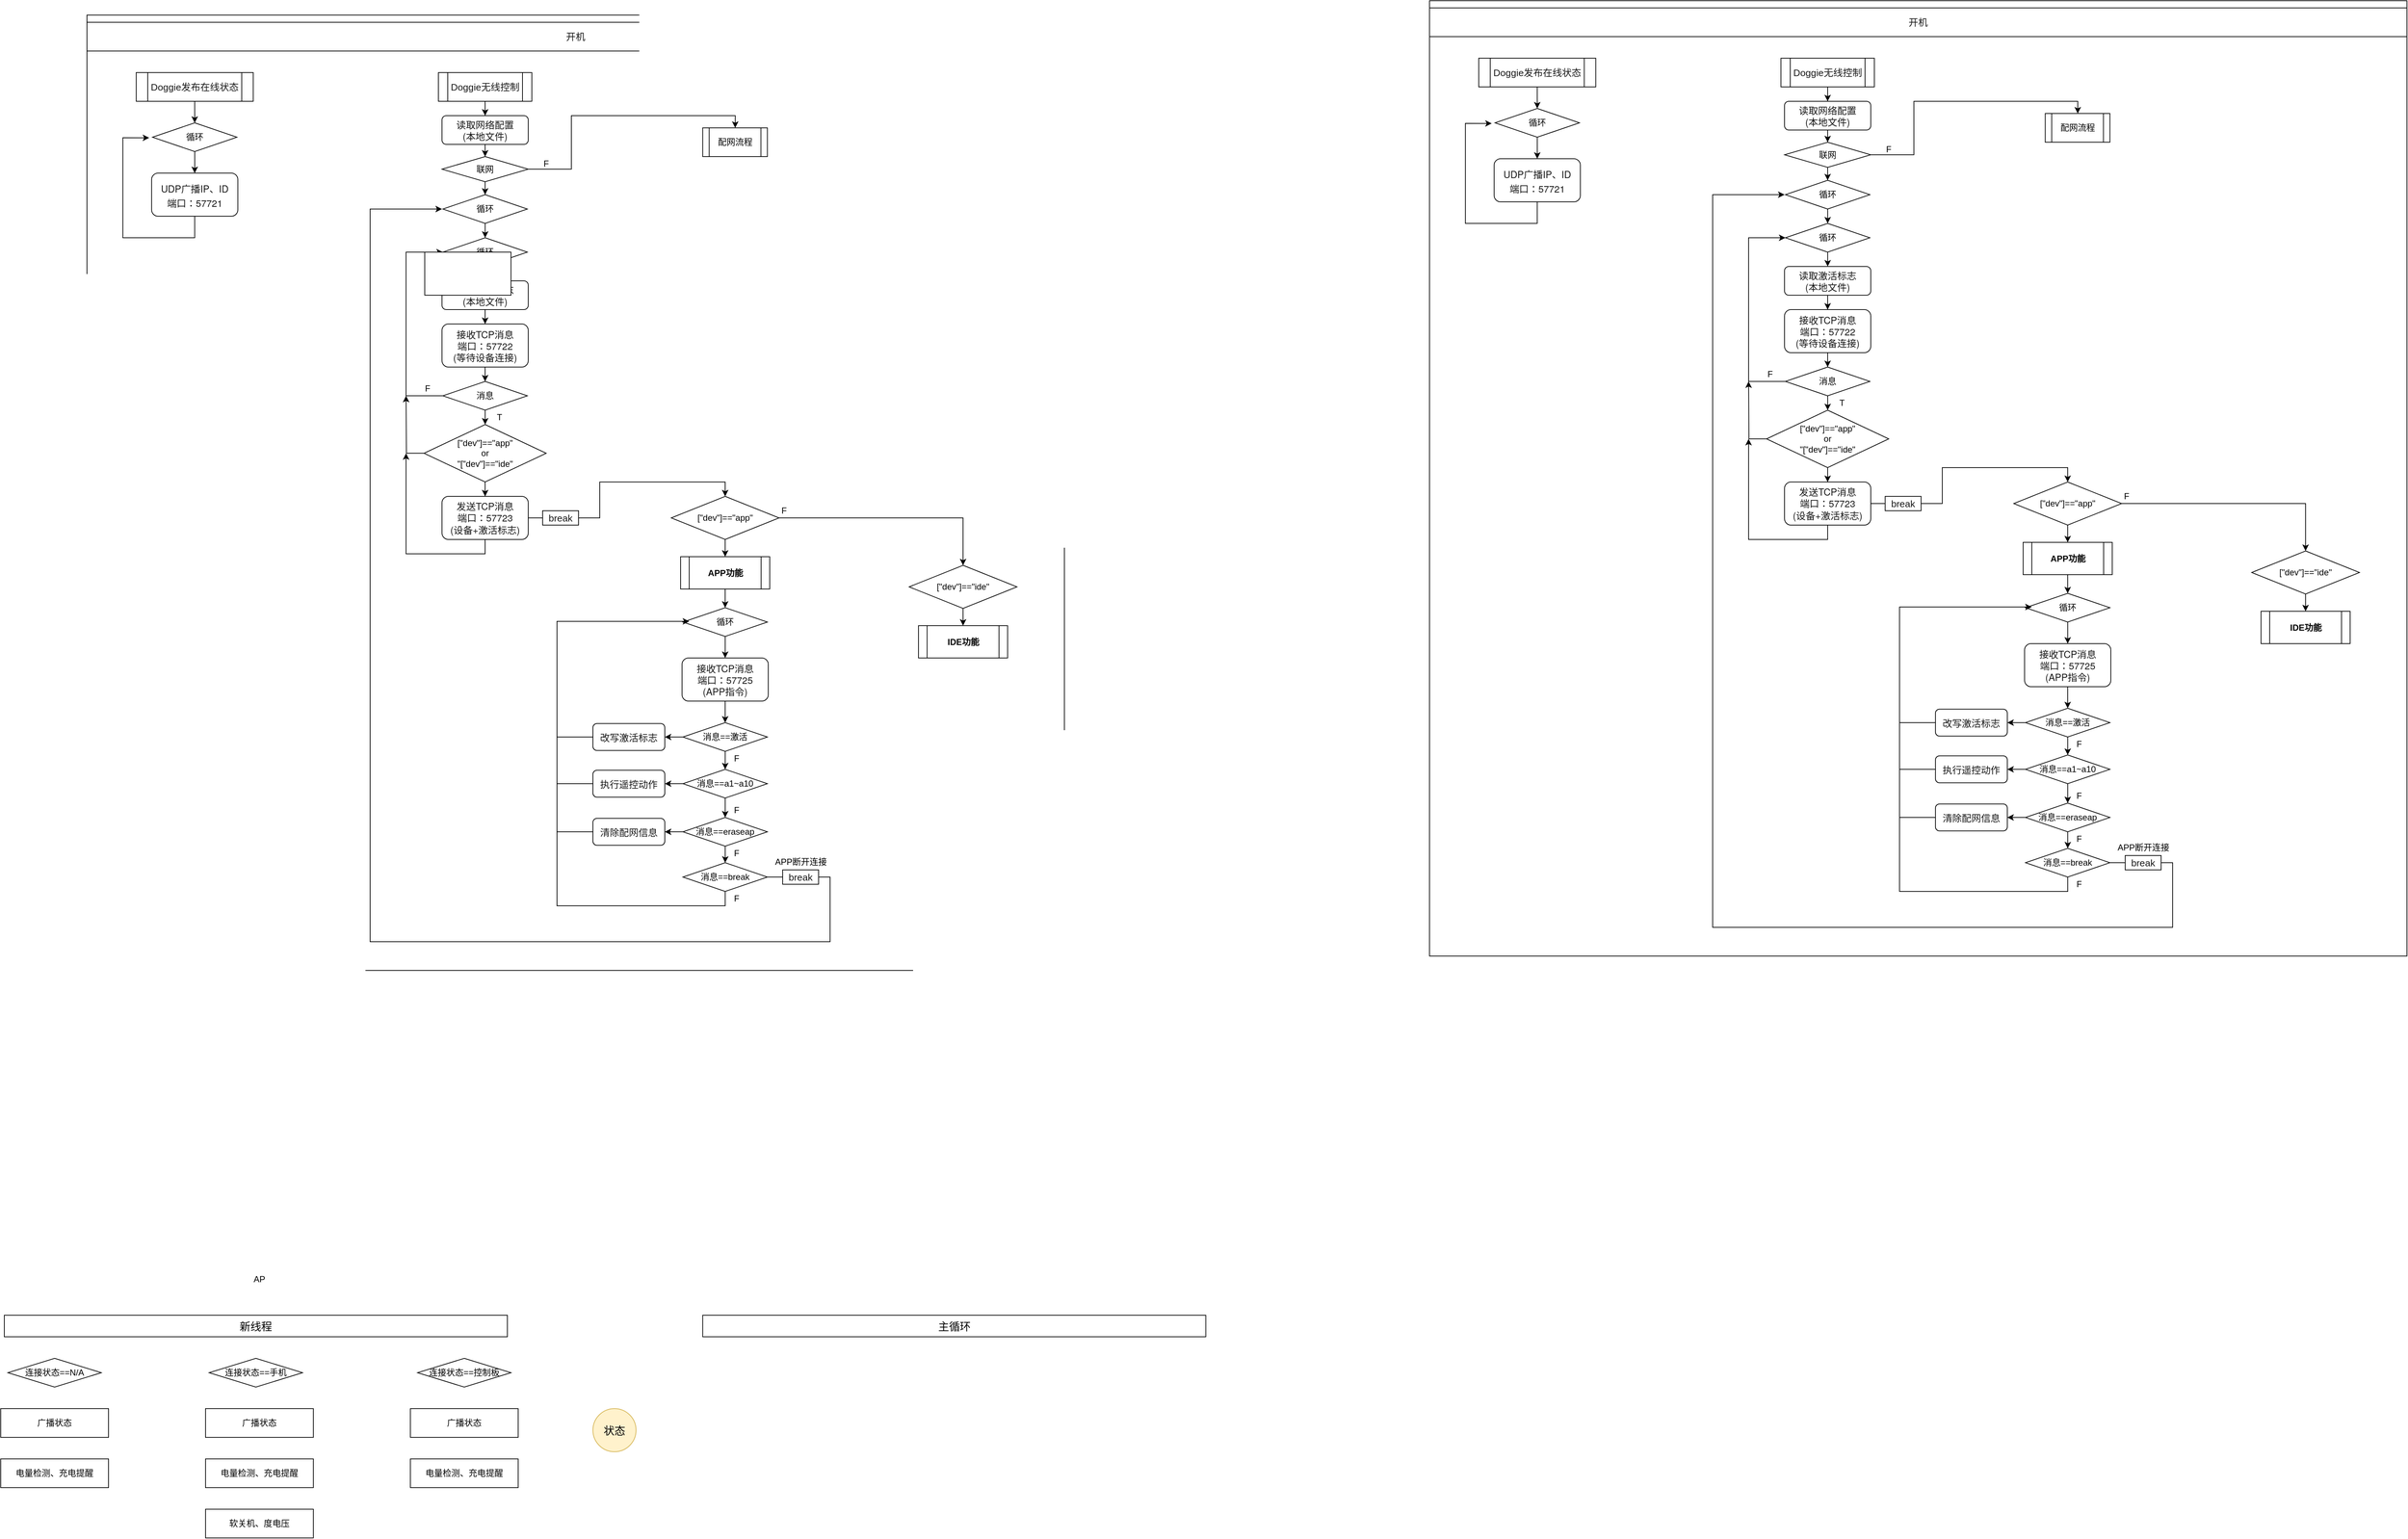 <mxfile version="14.1.1" type="github">
  <diagram id="SIsZvFy45aXnX-BMXcz8" name="Page-1">
    <mxGraphModel dx="3228" dy="3169" grid="1" gridSize="10" guides="1" tooltips="1" connect="1" arrows="1" fold="1" page="1" pageScale="1" pageWidth="827" pageHeight="1169" math="0" shadow="0">
      <root>
        <mxCell id="0" />
        <mxCell id="1" parent="0" />
        <mxCell id="pTYEqp93y5SNzYrnJhAv-175" value="" style="rounded=0;whiteSpace=wrap;html=1;fillColor=#ffffff;gradientColor=none;" parent="1" vertex="1">
          <mxGeometry x="-1160" y="-2280" width="1360" height="1330" as="geometry" />
        </mxCell>
        <mxCell id="pTYEqp93y5SNzYrnJhAv-173" style="edgeStyle=orthogonalEdgeStyle;rounded=0;orthogonalLoop=1;jettySize=auto;html=1;startArrow=none;startFill=0;endArrow=classic;endFill=1;entryX=-0.039;entryY=0.521;entryDx=0;entryDy=0;entryPerimeter=0;" parent="1" source="kPTJGmgoszfXjRoP_3Vx-1" target="pTYEqp93y5SNzYrnJhAv-170" edge="1">
          <mxGeometry relative="1" as="geometry">
            <mxPoint x="-1110.06" y="-2140" as="targetPoint" />
            <Array as="points">
              <mxPoint x="-1010.06" y="-1970" />
              <mxPoint x="-1110.06" y="-1970" />
              <mxPoint x="-1110.06" y="-2109" />
            </Array>
          </mxGeometry>
        </mxCell>
        <mxCell id="kPTJGmgoszfXjRoP_3Vx-1" value="&lt;p style=&quot;box-sizing: border-box ; margin: 0px ; padding: 0px ; font-family: &amp;#34;helvetica neue&amp;#34; , &amp;#34;helvetica&amp;#34; , &amp;#34;pingfang sc&amp;#34; , &amp;#34;hiragino sans gb&amp;#34; , &amp;#34;microsoft yahei&amp;#34; , &amp;#34;\5 fae8f6f96c59ed1&amp;#34; , &amp;#34;arial&amp;#34; , sans-serif ; font-size: 16px ; line-height: 1.2&quot;&gt;&lt;span style=&quot;box-sizing: border-box ; color: rgb(25 , 25 , 25) ; font-size: 10pt&quot;&gt;UDP广播IP、ID&lt;/span&gt;&lt;/p&gt;&lt;p style=&quot;box-sizing: border-box ; margin: 0px ; padding: 0px ; font-family: &amp;#34;helvetica neue&amp;#34; , &amp;#34;helvetica&amp;#34; , &amp;#34;pingfang sc&amp;#34; , &amp;#34;hiragino sans gb&amp;#34; , &amp;#34;microsoft yahei&amp;#34; , &amp;#34;\5 fae8f6f96c59ed1&amp;#34; , &amp;#34;arial&amp;#34; , sans-serif ; font-size: 16px ; line-height: 1.2&quot;&gt;&lt;span style=&quot;box-sizing: border-box ; color: rgb(25 , 25 , 25) ; font-size: 10pt&quot;&gt;端口：57721&lt;/span&gt;&lt;/p&gt;" style="rounded=1;whiteSpace=wrap;html=1;" parent="1" vertex="1">
          <mxGeometry x="-1070.06" y="-2060" width="120" height="60" as="geometry" />
        </mxCell>
        <mxCell id="pTYEqp93y5SNzYrnJhAv-171" style="edgeStyle=orthogonalEdgeStyle;rounded=0;orthogonalLoop=1;jettySize=auto;html=1;entryX=0.5;entryY=0;entryDx=0;entryDy=0;startArrow=none;startFill=0;endArrow=classic;endFill=1;" parent="1" target="pTYEqp93y5SNzYrnJhAv-170" edge="1">
          <mxGeometry relative="1" as="geometry">
            <mxPoint x="-1010.1" y="-2160" as="sourcePoint" />
          </mxGeometry>
        </mxCell>
        <mxCell id="pTYEqp93y5SNzYrnJhAv-2" value="&lt;span style=&quot;color: rgb(25 , 25 , 25) ; font-size: 13.333px&quot;&gt;开机&lt;/span&gt;" style="rounded=0;whiteSpace=wrap;html=1;fillColor=#ffffff;gradientColor=none;" parent="1" vertex="1">
          <mxGeometry x="-1160" y="-2270" width="1360" height="40" as="geometry" />
        </mxCell>
        <mxCell id="pTYEqp93y5SNzYrnJhAv-177" style="edgeStyle=orthogonalEdgeStyle;rounded=0;orthogonalLoop=1;jettySize=auto;html=1;entryX=0.5;entryY=0;entryDx=0;entryDy=0;startArrow=none;startFill=0;endArrow=classic;endFill=1;" parent="1" source="pTYEqp93y5SNzYrnJhAv-3" target="pTYEqp93y5SNzYrnJhAv-5" edge="1">
          <mxGeometry relative="1" as="geometry" />
        </mxCell>
        <mxCell id="pTYEqp93y5SNzYrnJhAv-3" value="&lt;p style=&quot;box-sizing: border-box ; margin: 0px ; padding: 0px ; font-family: &amp;#34;helvetica neue&amp;#34; , &amp;#34;helvetica&amp;#34; , &amp;#34;pingfang sc&amp;#34; , &amp;#34;hiragino sans gb&amp;#34; , &amp;#34;microsoft yahei&amp;#34; , &amp;#34;\5 fae8f6f96c59ed1&amp;#34; , &amp;#34;arial&amp;#34; , sans-serif ; line-height: 1.2&quot;&gt;&lt;font color=&quot;#191919&quot;&gt;&lt;span style=&quot;font-size: 13.333px&quot;&gt;读取网络配置&lt;/span&gt;&lt;/font&gt;&lt;/p&gt;&lt;p style=&quot;box-sizing: border-box ; margin: 0px ; padding: 0px ; font-family: &amp;#34;helvetica neue&amp;#34; , &amp;#34;helvetica&amp;#34; , &amp;#34;pingfang sc&amp;#34; , &amp;#34;hiragino sans gb&amp;#34; , &amp;#34;microsoft yahei&amp;#34; , &amp;#34;\5 fae8f6f96c59ed1&amp;#34; , &amp;#34;arial&amp;#34; , sans-serif ; line-height: 1.2&quot;&gt;&lt;font color=&quot;#191919&quot;&gt;&lt;span style=&quot;font-size: 13.333px&quot;&gt;(本地文件)&lt;/span&gt;&lt;/font&gt;&lt;/p&gt;" style="rounded=1;whiteSpace=wrap;html=1;" parent="1" vertex="1">
          <mxGeometry x="-666" y="-2140" width="120" height="40" as="geometry" />
        </mxCell>
        <mxCell id="pTYEqp93y5SNzYrnJhAv-71" style="edgeStyle=orthogonalEdgeStyle;rounded=0;orthogonalLoop=1;jettySize=auto;html=1;entryX=0.5;entryY=0;entryDx=0;entryDy=0;startArrow=none;startFill=0;endArrow=classic;endFill=1;" parent="1" source="pTYEqp93y5SNzYrnJhAv-5" target="pTYEqp93y5SNzYrnJhAv-69" edge="1">
          <mxGeometry relative="1" as="geometry" />
        </mxCell>
        <mxCell id="pTYEqp93y5SNzYrnJhAv-179" style="edgeStyle=orthogonalEdgeStyle;rounded=0;orthogonalLoop=1;jettySize=auto;html=1;startArrow=none;startFill=0;endArrow=classic;endFill=1;" parent="1" source="pTYEqp93y5SNzYrnJhAv-5" target="pTYEqp93y5SNzYrnJhAv-8" edge="1">
          <mxGeometry relative="1" as="geometry">
            <Array as="points">
              <mxPoint x="-486" y="-2065" />
              <mxPoint x="-486" y="-2140" />
              <mxPoint x="-258" y="-2140" />
            </Array>
          </mxGeometry>
        </mxCell>
        <mxCell id="pTYEqp93y5SNzYrnJhAv-5" value="联网" style="rhombus;whiteSpace=wrap;html=1;" parent="1" vertex="1">
          <mxGeometry x="-666" y="-2083" width="120" height="35" as="geometry" />
        </mxCell>
        <mxCell id="pTYEqp93y5SNzYrnJhAv-8" value="配网流程" style="shape=process;whiteSpace=wrap;html=1;backgroundOutline=1;" parent="1" vertex="1">
          <mxGeometry x="-303.25" y="-2123" width="90" height="40" as="geometry" />
        </mxCell>
        <mxCell id="pTYEqp93y5SNzYrnJhAv-94" style="edgeStyle=orthogonalEdgeStyle;rounded=0;orthogonalLoop=1;jettySize=auto;html=1;entryX=0.5;entryY=0;entryDx=0;entryDy=0;startArrow=none;startFill=0;endArrow=classic;endFill=1;" parent="1" source="pTYEqp93y5SNzYrnJhAv-88" target="pTYEqp93y5SNzYrnJhAv-90" edge="1">
          <mxGeometry relative="1" as="geometry">
            <mxPoint x="-605.966" y="-1790" as="sourcePoint" />
          </mxGeometry>
        </mxCell>
        <mxCell id="pTYEqp93y5SNzYrnJhAv-87" style="edgeStyle=orthogonalEdgeStyle;rounded=0;orthogonalLoop=1;jettySize=auto;html=1;entryX=0.5;entryY=0;entryDx=0;entryDy=0;startArrow=none;startFill=0;endArrow=classic;endFill=1;" parent="1" source="pTYEqp93y5SNzYrnJhAv-69" target="pTYEqp93y5SNzYrnJhAv-86" edge="1">
          <mxGeometry relative="1" as="geometry" />
        </mxCell>
        <mxCell id="pTYEqp93y5SNzYrnJhAv-69" value="循环" style="rhombus;whiteSpace=wrap;html=1;" parent="1" vertex="1">
          <mxGeometry x="-664.75" y="-2030" width="117.5" height="40" as="geometry" />
        </mxCell>
        <mxCell id="pTYEqp93y5SNzYrnJhAv-83" style="edgeStyle=orthogonalEdgeStyle;rounded=0;orthogonalLoop=1;jettySize=auto;html=1;entryX=0.5;entryY=0;entryDx=0;entryDy=0;startArrow=none;startFill=0;endArrow=classic;endFill=1;" parent="1" source="pTYEqp93y5SNzYrnJhAv-80" target="pTYEqp93y5SNzYrnJhAv-82" edge="1">
          <mxGeometry relative="1" as="geometry" />
        </mxCell>
        <mxCell id="pTYEqp93y5SNzYrnJhAv-101" style="edgeStyle=orthogonalEdgeStyle;rounded=0;orthogonalLoop=1;jettySize=auto;html=1;startArrow=none;startFill=0;endArrow=classic;endFill=1;" parent="1" source="pTYEqp93y5SNzYrnJhAv-80" edge="1">
          <mxGeometry relative="1" as="geometry">
            <mxPoint x="-716" y="-1750" as="targetPoint" />
          </mxGeometry>
        </mxCell>
        <mxCell id="pTYEqp93y5SNzYrnJhAv-80" value="[&quot;dev&quot;]==&quot;app&quot;&lt;br&gt;or&lt;br&gt;&quot;[&quot;dev&quot;]==&quot;ide&quot;" style="rhombus;whiteSpace=wrap;html=1;" parent="1" vertex="1">
          <mxGeometry x="-691" y="-1710" width="170" height="80" as="geometry" />
        </mxCell>
        <mxCell id="pTYEqp93y5SNzYrnJhAv-102" style="edgeStyle=orthogonalEdgeStyle;rounded=0;orthogonalLoop=1;jettySize=auto;html=1;startArrow=none;startFill=0;endArrow=classic;endFill=1;" parent="1" source="pTYEqp93y5SNzYrnJhAv-82" edge="1">
          <mxGeometry relative="1" as="geometry">
            <mxPoint x="-716" y="-1670" as="targetPoint" />
            <Array as="points">
              <mxPoint x="-606" y="-1530" />
              <mxPoint x="-716" y="-1530" />
            </Array>
          </mxGeometry>
        </mxCell>
        <mxCell id="pTYEqp93y5SNzYrnJhAv-127" style="edgeStyle=orthogonalEdgeStyle;rounded=0;orthogonalLoop=1;jettySize=auto;html=1;entryX=0.5;entryY=0;entryDx=0;entryDy=0;startArrow=none;startFill=0;endArrow=classic;endFill=1;" parent="1" source="pTYEqp93y5SNzYrnJhAv-82" target="pTYEqp93y5SNzYrnJhAv-110" edge="1">
          <mxGeometry relative="1" as="geometry" />
        </mxCell>
        <mxCell id="pTYEqp93y5SNzYrnJhAv-82" value="&lt;p style=&quot;box-sizing: border-box ; margin: 0px ; padding: 0px ; font-family: &amp;#34;helvetica neue&amp;#34; , &amp;#34;helvetica&amp;#34; , &amp;#34;pingfang sc&amp;#34; , &amp;#34;hiragino sans gb&amp;#34; , &amp;#34;microsoft yahei&amp;#34; , &amp;#34;\5 fae8f6f96c59ed1&amp;#34; , &amp;#34;arial&amp;#34; , sans-serif ; line-height: 1.2&quot;&gt;&lt;font color=&quot;#191919&quot;&gt;&lt;span style=&quot;font-size: 13.333px&quot;&gt;发送TCP消息&lt;/span&gt;&lt;/font&gt;&lt;/p&gt;&lt;span style=&quot;color: rgb(25 , 25 , 25) ; font-family: &amp;#34;helvetica neue&amp;#34; , &amp;#34;helvetica&amp;#34; , &amp;#34;pingfang sc&amp;#34; , &amp;#34;hiragino sans gb&amp;#34; , &amp;#34;microsoft yahei&amp;#34; , &amp;#34;\5 fae8f6f96c59ed1&amp;#34; , &amp;#34;arial&amp;#34; , sans-serif ; font-size: 13.333px&quot;&gt;端口：&lt;/span&gt;&lt;font color=&quot;#191919&quot; face=&quot;helvetica neue, helvetica, pingfang sc, hiragino sans gb, microsoft yahei, \5 fae8f6f96c59ed1, arial, sans-serif&quot;&gt;&lt;span style=&quot;font-size: 13.333px&quot;&gt;57723&lt;/span&gt;&lt;/font&gt;&lt;p style=&quot;box-sizing: border-box ; margin: 0px ; padding: 0px ; font-family: &amp;#34;helvetica neue&amp;#34; , &amp;#34;helvetica&amp;#34; , &amp;#34;pingfang sc&amp;#34; , &amp;#34;hiragino sans gb&amp;#34; , &amp;#34;microsoft yahei&amp;#34; , &amp;#34;\5 fae8f6f96c59ed1&amp;#34; , &amp;#34;arial&amp;#34; , sans-serif ; line-height: 1.2&quot;&gt;&lt;font color=&quot;#191919&quot;&gt;&lt;span style=&quot;font-size: 13.333px&quot;&gt;(设备+激活标志)&lt;/span&gt;&lt;/font&gt;&lt;font color=&quot;#191919&quot;&gt;&lt;span style=&quot;font-size: 13.333px&quot;&gt;&lt;br&gt;&lt;/span&gt;&lt;/font&gt;&lt;/p&gt;" style="rounded=1;whiteSpace=wrap;html=1;" parent="1" vertex="1">
          <mxGeometry x="-666" y="-1610" width="120" height="60" as="geometry" />
        </mxCell>
        <mxCell id="pTYEqp93y5SNzYrnJhAv-99" style="edgeStyle=orthogonalEdgeStyle;rounded=0;orthogonalLoop=1;jettySize=auto;html=1;entryX=0.5;entryY=0;entryDx=0;entryDy=0;startArrow=none;startFill=0;endArrow=classic;endFill=1;" parent="1" source="pTYEqp93y5SNzYrnJhAv-86" target="pTYEqp93y5SNzYrnJhAv-97" edge="1">
          <mxGeometry relative="1" as="geometry" />
        </mxCell>
        <mxCell id="pTYEqp93y5SNzYrnJhAv-86" value="循环" style="rhombus;whiteSpace=wrap;html=1;" parent="1" vertex="1">
          <mxGeometry x="-664.75" y="-1970" width="117.5" height="40" as="geometry" />
        </mxCell>
        <mxCell id="pTYEqp93y5SNzYrnJhAv-88" value="&lt;p style=&quot;box-sizing: border-box ; margin: 0px ; padding: 0px ; font-family: &amp;#34;helvetica neue&amp;#34; , &amp;#34;helvetica&amp;#34; , &amp;#34;pingfang sc&amp;#34; , &amp;#34;hiragino sans gb&amp;#34; , &amp;#34;microsoft yahei&amp;#34; , &amp;#34;\5 fae8f6f96c59ed1&amp;#34; , &amp;#34;arial&amp;#34; , sans-serif ; line-height: 1.2&quot;&gt;&lt;font color=&quot;#191919&quot;&gt;&lt;span style=&quot;font-size: 13.333px&quot;&gt;接收TCP消息&lt;/span&gt;&lt;/font&gt;&lt;/p&gt;&lt;p style=&quot;box-sizing: border-box ; margin: 0px ; padding: 0px ; font-family: &amp;#34;helvetica neue&amp;#34; , &amp;#34;helvetica&amp;#34; , &amp;#34;pingfang sc&amp;#34; , &amp;#34;hiragino sans gb&amp;#34; , &amp;#34;microsoft yahei&amp;#34; , &amp;#34;\5 fae8f6f96c59ed1&amp;#34; , &amp;#34;arial&amp;#34; , sans-serif ; line-height: 1.2&quot;&gt;&lt;span style=&quot;color: rgb(25 , 25 , 25) ; font-size: 13.333px&quot;&gt;端口：57722&lt;/span&gt;&lt;/p&gt;&lt;p style=&quot;box-sizing: border-box ; margin: 0px ; padding: 0px ; font-family: &amp;#34;helvetica neue&amp;#34; , &amp;#34;helvetica&amp;#34; , &amp;#34;pingfang sc&amp;#34; , &amp;#34;hiragino sans gb&amp;#34; , &amp;#34;microsoft yahei&amp;#34; , &amp;#34;\5 fae8f6f96c59ed1&amp;#34; , &amp;#34;arial&amp;#34; , sans-serif ; line-height: 1.2&quot;&gt;&lt;font color=&quot;#191919&quot;&gt;&lt;span style=&quot;font-size: 13.333px&quot;&gt;(等待设备连接)&lt;/span&gt;&lt;/font&gt;&lt;/p&gt;" style="rounded=1;whiteSpace=wrap;html=1;" parent="1" vertex="1">
          <mxGeometry x="-666" y="-1850" width="120" height="60" as="geometry" />
        </mxCell>
        <mxCell id="pTYEqp93y5SNzYrnJhAv-95" style="edgeStyle=orthogonalEdgeStyle;rounded=0;orthogonalLoop=1;jettySize=auto;html=1;entryX=0.5;entryY=0;entryDx=0;entryDy=0;startArrow=none;startFill=0;endArrow=classic;endFill=1;" parent="1" source="pTYEqp93y5SNzYrnJhAv-90" target="pTYEqp93y5SNzYrnJhAv-80" edge="1">
          <mxGeometry relative="1" as="geometry" />
        </mxCell>
        <mxCell id="pTYEqp93y5SNzYrnJhAv-96" style="edgeStyle=orthogonalEdgeStyle;rounded=0;orthogonalLoop=1;jettySize=auto;html=1;startArrow=none;startFill=0;endArrow=classic;endFill=1;entryX=0;entryY=0.5;entryDx=0;entryDy=0;" parent="1" source="pTYEqp93y5SNzYrnJhAv-90" target="pTYEqp93y5SNzYrnJhAv-86" edge="1">
          <mxGeometry relative="1" as="geometry">
            <mxPoint x="-686" y="-1950" as="targetPoint" />
            <Array as="points">
              <mxPoint x="-716" y="-1750" />
              <mxPoint x="-716" y="-1950" />
            </Array>
          </mxGeometry>
        </mxCell>
        <mxCell id="pTYEqp93y5SNzYrnJhAv-90" value="消息" style="rhombus;whiteSpace=wrap;html=1;" parent="1" vertex="1">
          <mxGeometry x="-664.75" y="-1770" width="117.5" height="40" as="geometry" />
        </mxCell>
        <mxCell id="pTYEqp93y5SNzYrnJhAv-100" style="edgeStyle=orthogonalEdgeStyle;rounded=0;orthogonalLoop=1;jettySize=auto;html=1;entryX=0.5;entryY=0;entryDx=0;entryDy=0;startArrow=none;startFill=0;endArrow=classic;endFill=1;" parent="1" source="pTYEqp93y5SNzYrnJhAv-97" target="pTYEqp93y5SNzYrnJhAv-88" edge="1">
          <mxGeometry relative="1" as="geometry" />
        </mxCell>
        <mxCell id="pTYEqp93y5SNzYrnJhAv-97" value="&lt;p style=&quot;box-sizing: border-box ; margin: 0px ; padding: 0px ; font-family: &amp;#34;helvetica neue&amp;#34; , &amp;#34;helvetica&amp;#34; , &amp;#34;pingfang sc&amp;#34; , &amp;#34;hiragino sans gb&amp;#34; , &amp;#34;microsoft yahei&amp;#34; , &amp;#34;\5 fae8f6f96c59ed1&amp;#34; , &amp;#34;arial&amp;#34; , sans-serif ; line-height: 1.2&quot;&gt;&lt;font color=&quot;#191919&quot;&gt;&lt;span style=&quot;font-size: 13.333px&quot;&gt;读取激活标志&lt;/span&gt;&lt;/font&gt;&lt;/p&gt;&lt;p style=&quot;box-sizing: border-box ; margin: 0px ; padding: 0px ; font-family: &amp;#34;helvetica neue&amp;#34; , &amp;#34;helvetica&amp;#34; , &amp;#34;pingfang sc&amp;#34; , &amp;#34;hiragino sans gb&amp;#34; , &amp;#34;microsoft yahei&amp;#34; , &amp;#34;\5 fae8f6f96c59ed1&amp;#34; , &amp;#34;arial&amp;#34; , sans-serif ; line-height: 1.2&quot;&gt;&lt;font color=&quot;#191919&quot;&gt;&lt;span style=&quot;font-size: 13.333px&quot;&gt;(本地文件)&lt;/span&gt;&lt;/font&gt;&lt;/p&gt;" style="rounded=1;whiteSpace=wrap;html=1;" parent="1" vertex="1">
          <mxGeometry x="-666" y="-1910" width="120" height="40" as="geometry" />
        </mxCell>
        <mxCell id="pTYEqp93y5SNzYrnJhAv-108" value="T" style="text;html=1;strokeColor=none;fillColor=none;align=center;verticalAlign=middle;whiteSpace=wrap;rounded=0;" parent="1" vertex="1">
          <mxGeometry x="-606" y="-1730" width="40" height="20" as="geometry" />
        </mxCell>
        <mxCell id="pTYEqp93y5SNzYrnJhAv-109" value="F" style="text;html=1;strokeColor=none;fillColor=none;align=center;verticalAlign=middle;whiteSpace=wrap;rounded=0;" parent="1" vertex="1">
          <mxGeometry x="-706" y="-1770" width="40" height="20" as="geometry" />
        </mxCell>
        <mxCell id="pTYEqp93y5SNzYrnJhAv-114" style="edgeStyle=orthogonalEdgeStyle;rounded=0;orthogonalLoop=1;jettySize=auto;html=1;entryX=0.5;entryY=0;entryDx=0;entryDy=0;startArrow=none;startFill=0;endArrow=classic;endFill=1;" parent="1" source="pTYEqp93y5SNzYrnJhAv-110" target="pTYEqp93y5SNzYrnJhAv-111" edge="1">
          <mxGeometry relative="1" as="geometry">
            <Array as="points">
              <mxPoint x="59" y="-1580" />
            </Array>
          </mxGeometry>
        </mxCell>
        <mxCell id="pTYEqp93y5SNzYrnJhAv-116" style="edgeStyle=orthogonalEdgeStyle;rounded=0;orthogonalLoop=1;jettySize=auto;html=1;startArrow=none;startFill=0;endArrow=classic;endFill=1;entryX=0.5;entryY=0;entryDx=0;entryDy=0;" parent="1" source="pTYEqp93y5SNzYrnJhAv-110" target="pTYEqp93y5SNzYrnJhAv-115" edge="1">
          <mxGeometry relative="1" as="geometry">
            <mxPoint x="-272" y="-1525" as="targetPoint" />
          </mxGeometry>
        </mxCell>
        <mxCell id="pTYEqp93y5SNzYrnJhAv-110" value="[&quot;dev&quot;]==&quot;app&quot;" style="rhombus;whiteSpace=wrap;html=1;" parent="1" vertex="1">
          <mxGeometry x="-347" y="-1610" width="150" height="60" as="geometry" />
        </mxCell>
        <mxCell id="pTYEqp93y5SNzYrnJhAv-163" style="edgeStyle=orthogonalEdgeStyle;rounded=0;orthogonalLoop=1;jettySize=auto;html=1;startArrow=none;startFill=0;endArrow=classic;endFill=1;" parent="1" source="pTYEqp93y5SNzYrnJhAv-111" target="pTYEqp93y5SNzYrnJhAv-160" edge="1">
          <mxGeometry relative="1" as="geometry" />
        </mxCell>
        <mxCell id="pTYEqp93y5SNzYrnJhAv-111" value="[&quot;dev&quot;]==&quot;ide&quot;" style="rhombus;whiteSpace=wrap;html=1;" parent="1" vertex="1">
          <mxGeometry x="-16" y="-1514" width="150" height="60" as="geometry" />
        </mxCell>
        <mxCell id="pTYEqp93y5SNzYrnJhAv-117" style="edgeStyle=orthogonalEdgeStyle;rounded=0;orthogonalLoop=1;jettySize=auto;html=1;startArrow=none;startFill=0;endArrow=classic;endFill=1;" parent="1" source="pTYEqp93y5SNzYrnJhAv-115" edge="1">
          <mxGeometry relative="1" as="geometry">
            <mxPoint x="-272" y="-1455" as="targetPoint" />
          </mxGeometry>
        </mxCell>
        <mxCell id="pTYEqp93y5SNzYrnJhAv-115" value="APP功能" style="shape=process;whiteSpace=wrap;html=1;backgroundOutline=1;fontStyle=1" parent="1" vertex="1">
          <mxGeometry x="-334" y="-1526" width="124" height="45" as="geometry" />
        </mxCell>
        <mxCell id="pTYEqp93y5SNzYrnJhAv-120" style="edgeStyle=orthogonalEdgeStyle;rounded=0;orthogonalLoop=1;jettySize=auto;html=1;entryX=0.5;entryY=0;entryDx=0;entryDy=0;startArrow=none;startFill=0;endArrow=classic;endFill=1;" parent="1" source="pTYEqp93y5SNzYrnJhAv-118" target="pTYEqp93y5SNzYrnJhAv-119" edge="1">
          <mxGeometry relative="1" as="geometry" />
        </mxCell>
        <mxCell id="pTYEqp93y5SNzYrnJhAv-118" value="循环" style="rhombus;whiteSpace=wrap;html=1;" parent="1" vertex="1">
          <mxGeometry x="-330.75" y="-1455" width="117.5" height="40" as="geometry" />
        </mxCell>
        <mxCell id="pTYEqp93y5SNzYrnJhAv-122" style="edgeStyle=orthogonalEdgeStyle;rounded=0;orthogonalLoop=1;jettySize=auto;html=1;entryX=0.5;entryY=0;entryDx=0;entryDy=0;startArrow=none;startFill=0;endArrow=classic;endFill=1;" parent="1" source="pTYEqp93y5SNzYrnJhAv-119" target="pTYEqp93y5SNzYrnJhAv-121" edge="1">
          <mxGeometry relative="1" as="geometry" />
        </mxCell>
        <mxCell id="pTYEqp93y5SNzYrnJhAv-119" value="&lt;p style=&quot;box-sizing: border-box ; margin: 0px ; padding: 0px ; font-family: &amp;#34;helvetica neue&amp;#34; , &amp;#34;helvetica&amp;#34; , &amp;#34;pingfang sc&amp;#34; , &amp;#34;hiragino sans gb&amp;#34; , &amp;#34;microsoft yahei&amp;#34; , &amp;#34;\5 fae8f6f96c59ed1&amp;#34; , &amp;#34;arial&amp;#34; , sans-serif ; line-height: 1.2&quot;&gt;&lt;font color=&quot;#191919&quot;&gt;&lt;span style=&quot;font-size: 13.333px&quot;&gt;接收TCP消息&lt;/span&gt;&lt;/font&gt;&lt;/p&gt;&lt;p style=&quot;box-sizing: border-box ; margin: 0px ; padding: 0px ; font-family: &amp;#34;helvetica neue&amp;#34; , &amp;#34;helvetica&amp;#34; , &amp;#34;pingfang sc&amp;#34; , &amp;#34;hiragino sans gb&amp;#34; , &amp;#34;microsoft yahei&amp;#34; , &amp;#34;\5 fae8f6f96c59ed1&amp;#34; , &amp;#34;arial&amp;#34; , sans-serif ; line-height: 1.2&quot;&gt;&lt;span style=&quot;color: rgb(25 , 25 , 25) ; font-size: 13.333px&quot;&gt;端口：57725&lt;/span&gt;&lt;/p&gt;&lt;p style=&quot;box-sizing: border-box ; margin: 0px ; padding: 0px ; font-family: &amp;#34;helvetica neue&amp;#34; , &amp;#34;helvetica&amp;#34; , &amp;#34;pingfang sc&amp;#34; , &amp;#34;hiragino sans gb&amp;#34; , &amp;#34;microsoft yahei&amp;#34; , &amp;#34;\5 fae8f6f96c59ed1&amp;#34; , &amp;#34;arial&amp;#34; , sans-serif ; line-height: 1.2&quot;&gt;&lt;font color=&quot;#191919&quot;&gt;&lt;span style=&quot;font-size: 13.333px&quot;&gt;(APP指令)&lt;/span&gt;&lt;/font&gt;&lt;/p&gt;" style="rounded=1;whiteSpace=wrap;html=1;" parent="1" vertex="1">
          <mxGeometry x="-332" y="-1385" width="120" height="60" as="geometry" />
        </mxCell>
        <mxCell id="pTYEqp93y5SNzYrnJhAv-124" style="edgeStyle=orthogonalEdgeStyle;rounded=0;orthogonalLoop=1;jettySize=auto;html=1;startArrow=none;startFill=0;endArrow=classic;endFill=1;" parent="1" source="pTYEqp93y5SNzYrnJhAv-121" target="pTYEqp93y5SNzYrnJhAv-123" edge="1">
          <mxGeometry relative="1" as="geometry" />
        </mxCell>
        <mxCell id="pTYEqp93y5SNzYrnJhAv-138" style="edgeStyle=orthogonalEdgeStyle;rounded=0;orthogonalLoop=1;jettySize=auto;html=1;entryX=0.5;entryY=0;entryDx=0;entryDy=0;startArrow=none;startFill=0;endArrow=classic;endFill=1;" parent="1" source="pTYEqp93y5SNzYrnJhAv-121" target="pTYEqp93y5SNzYrnJhAv-133" edge="1">
          <mxGeometry relative="1" as="geometry" />
        </mxCell>
        <mxCell id="pTYEqp93y5SNzYrnJhAv-121" value="消息==激活" style="rhombus;whiteSpace=wrap;html=1;" parent="1" vertex="1">
          <mxGeometry x="-330.75" y="-1295" width="117.5" height="40" as="geometry" />
        </mxCell>
        <mxCell id="pTYEqp93y5SNzYrnJhAv-131" style="edgeStyle=orthogonalEdgeStyle;rounded=0;orthogonalLoop=1;jettySize=auto;html=1;startArrow=none;startFill=0;endArrow=classic;endFill=1;entryX=0.074;entryY=0.475;entryDx=0;entryDy=0;entryPerimeter=0;" parent="1" source="pTYEqp93y5SNzYrnJhAv-123" target="pTYEqp93y5SNzYrnJhAv-118" edge="1">
          <mxGeometry relative="1" as="geometry">
            <mxPoint x="-426" y="-1430" as="targetPoint" />
            <Array as="points">
              <mxPoint x="-506" y="-1275" />
              <mxPoint x="-506" y="-1436" />
            </Array>
          </mxGeometry>
        </mxCell>
        <mxCell id="pTYEqp93y5SNzYrnJhAv-123" value="&lt;p style=&quot;box-sizing: border-box ; margin: 0px ; padding: 0px ; font-family: &amp;#34;helvetica neue&amp;#34; , &amp;#34;helvetica&amp;#34; , &amp;#34;pingfang sc&amp;#34; , &amp;#34;hiragino sans gb&amp;#34; , &amp;#34;microsoft yahei&amp;#34; , &amp;#34;\5 fae8f6f96c59ed1&amp;#34; , &amp;#34;arial&amp;#34; , sans-serif ; line-height: 1.2&quot;&gt;&lt;font color=&quot;#191919&quot;&gt;&lt;span style=&quot;font-size: 13.333px&quot;&gt;改写激活标志&lt;/span&gt;&lt;/font&gt;&lt;/p&gt;" style="rounded=1;whiteSpace=wrap;html=1;" parent="1" vertex="1">
          <mxGeometry x="-456" y="-1293.75" width="100" height="37.5" as="geometry" />
        </mxCell>
        <mxCell id="pTYEqp93y5SNzYrnJhAv-41" value="&lt;span style=&quot;color: rgb(25 , 25 , 25) ; font-size: 13.333px&quot;&gt;break&lt;/span&gt;" style="rounded=0;whiteSpace=wrap;html=1;fillColor=#ffffff;gradientColor=none;" parent="1" vertex="1">
          <mxGeometry x="-526" y="-1590" width="50" height="20" as="geometry" />
        </mxCell>
        <mxCell id="pTYEqp93y5SNzYrnJhAv-136" style="edgeStyle=orthogonalEdgeStyle;rounded=0;orthogonalLoop=1;jettySize=auto;html=1;startArrow=none;startFill=0;endArrow=classic;endFill=1;" parent="1" source="pTYEqp93y5SNzYrnJhAv-133" target="pTYEqp93y5SNzYrnJhAv-135" edge="1">
          <mxGeometry relative="1" as="geometry" />
        </mxCell>
        <mxCell id="pTYEqp93y5SNzYrnJhAv-142" style="edgeStyle=orthogonalEdgeStyle;rounded=0;orthogonalLoop=1;jettySize=auto;html=1;entryX=0.5;entryY=0;entryDx=0;entryDy=0;startArrow=none;startFill=0;endArrow=classic;endFill=1;" parent="1" source="pTYEqp93y5SNzYrnJhAv-133" target="pTYEqp93y5SNzYrnJhAv-140" edge="1">
          <mxGeometry relative="1" as="geometry" />
        </mxCell>
        <mxCell id="pTYEqp93y5SNzYrnJhAv-133" value="消息==a1~a10" style="rhombus;whiteSpace=wrap;html=1;" parent="1" vertex="1">
          <mxGeometry x="-330.75" y="-1230" width="117.5" height="40" as="geometry" />
        </mxCell>
        <mxCell id="pTYEqp93y5SNzYrnJhAv-139" style="edgeStyle=orthogonalEdgeStyle;rounded=0;orthogonalLoop=1;jettySize=auto;html=1;startArrow=none;startFill=0;endArrow=none;endFill=0;" parent="1" source="pTYEqp93y5SNzYrnJhAv-135" edge="1">
          <mxGeometry relative="1" as="geometry">
            <mxPoint x="-506" y="-1290" as="targetPoint" />
            <Array as="points">
              <mxPoint x="-506" y="-1210" />
              <mxPoint x="-506" y="-1280" />
            </Array>
          </mxGeometry>
        </mxCell>
        <mxCell id="pTYEqp93y5SNzYrnJhAv-135" value="&lt;p style=&quot;box-sizing: border-box ; margin: 0px ; padding: 0px ; font-family: &amp;#34;helvetica neue&amp;#34; , &amp;#34;helvetica&amp;#34; , &amp;#34;pingfang sc&amp;#34; , &amp;#34;hiragino sans gb&amp;#34; , &amp;#34;microsoft yahei&amp;#34; , &amp;#34;\5 fae8f6f96c59ed1&amp;#34; , &amp;#34;arial&amp;#34; , sans-serif ; line-height: 1.2&quot;&gt;&lt;font color=&quot;#191919&quot;&gt;&lt;span style=&quot;font-size: 13.333px&quot;&gt;执行遥控动作&lt;/span&gt;&lt;/font&gt;&lt;/p&gt;" style="rounded=1;whiteSpace=wrap;html=1;" parent="1" vertex="1">
          <mxGeometry x="-456" y="-1228.75" width="100" height="37.5" as="geometry" />
        </mxCell>
        <mxCell id="pTYEqp93y5SNzYrnJhAv-144" style="edgeStyle=orthogonalEdgeStyle;rounded=0;orthogonalLoop=1;jettySize=auto;html=1;entryX=0.5;entryY=0;entryDx=0;entryDy=0;startArrow=none;startFill=0;endArrow=classic;endFill=1;" parent="1" source="pTYEqp93y5SNzYrnJhAv-140" target="pTYEqp93y5SNzYrnJhAv-141" edge="1">
          <mxGeometry relative="1" as="geometry" />
        </mxCell>
        <mxCell id="pTYEqp93y5SNzYrnJhAv-152" style="edgeStyle=orthogonalEdgeStyle;rounded=0;orthogonalLoop=1;jettySize=auto;html=1;entryX=1;entryY=0.5;entryDx=0;entryDy=0;startArrow=none;startFill=0;endArrow=classic;endFill=1;" parent="1" source="pTYEqp93y5SNzYrnJhAv-140" target="pTYEqp93y5SNzYrnJhAv-151" edge="1">
          <mxGeometry relative="1" as="geometry" />
        </mxCell>
        <mxCell id="pTYEqp93y5SNzYrnJhAv-140" value="消息==eraseap" style="rhombus;whiteSpace=wrap;html=1;" parent="1" vertex="1">
          <mxGeometry x="-330.75" y="-1163" width="117.5" height="40" as="geometry" />
        </mxCell>
        <mxCell id="pTYEqp93y5SNzYrnJhAv-145" style="edgeStyle=orthogonalEdgeStyle;rounded=0;orthogonalLoop=1;jettySize=auto;html=1;startArrow=none;startFill=0;endArrow=none;endFill=0;" parent="1" source="pTYEqp93y5SNzYrnJhAv-141" edge="1">
          <mxGeometry relative="1" as="geometry">
            <mxPoint x="-506" y="-1260" as="targetPoint" />
            <Array as="points">
              <mxPoint x="-272" y="-1040" />
              <mxPoint x="-506" y="-1040" />
              <mxPoint x="-506" y="-1210" />
            </Array>
          </mxGeometry>
        </mxCell>
        <mxCell id="pTYEqp93y5SNzYrnJhAv-156" style="edgeStyle=orthogonalEdgeStyle;rounded=0;orthogonalLoop=1;jettySize=auto;html=1;startArrow=none;startFill=0;endArrow=classic;endFill=1;" parent="1" source="pTYEqp93y5SNzYrnJhAv-157" edge="1">
          <mxGeometry relative="1" as="geometry">
            <mxPoint x="-666" y="-2010" as="targetPoint" />
            <Array as="points">
              <mxPoint x="-126" y="-1080" />
              <mxPoint x="-126" y="-990" />
              <mxPoint x="-766" y="-990" />
              <mxPoint x="-766" y="-2010" />
            </Array>
          </mxGeometry>
        </mxCell>
        <mxCell id="pTYEqp93y5SNzYrnJhAv-141" value="消息==break" style="rhombus;whiteSpace=wrap;html=1;" parent="1" vertex="1">
          <mxGeometry x="-330.75" y="-1100" width="117.5" height="40" as="geometry" />
        </mxCell>
        <mxCell id="pTYEqp93y5SNzYrnJhAv-147" value="F" style="text;html=1;strokeColor=none;fillColor=none;align=center;verticalAlign=middle;whiteSpace=wrap;rounded=0;" parent="1" vertex="1">
          <mxGeometry x="-276" y="-1255" width="40" height="20" as="geometry" />
        </mxCell>
        <mxCell id="pTYEqp93y5SNzYrnJhAv-148" value="F" style="text;html=1;strokeColor=none;fillColor=none;align=center;verticalAlign=middle;whiteSpace=wrap;rounded=0;" parent="1" vertex="1">
          <mxGeometry x="-276" y="-1183" width="40" height="20" as="geometry" />
        </mxCell>
        <mxCell id="pTYEqp93y5SNzYrnJhAv-149" value="F" style="text;html=1;strokeColor=none;fillColor=none;align=center;verticalAlign=middle;whiteSpace=wrap;rounded=0;" parent="1" vertex="1">
          <mxGeometry x="-276" y="-1123" width="40" height="20" as="geometry" />
        </mxCell>
        <mxCell id="pTYEqp93y5SNzYrnJhAv-150" value="F" style="text;html=1;strokeColor=none;fillColor=none;align=center;verticalAlign=middle;whiteSpace=wrap;rounded=0;" parent="1" vertex="1">
          <mxGeometry x="-276" y="-1060" width="40" height="20" as="geometry" />
        </mxCell>
        <mxCell id="pTYEqp93y5SNzYrnJhAv-154" style="edgeStyle=orthogonalEdgeStyle;rounded=0;orthogonalLoop=1;jettySize=auto;html=1;startArrow=none;startFill=0;endArrow=none;endFill=0;" parent="1" source="pTYEqp93y5SNzYrnJhAv-151" edge="1">
          <mxGeometry relative="1" as="geometry">
            <mxPoint x="-506" y="-1143" as="targetPoint" />
            <Array as="points">
              <mxPoint x="-461" y="-1143" />
            </Array>
          </mxGeometry>
        </mxCell>
        <mxCell id="pTYEqp93y5SNzYrnJhAv-151" value="&lt;p style=&quot;box-sizing: border-box ; margin: 0px ; padding: 0px ; font-family: &amp;#34;helvetica neue&amp;#34; , &amp;#34;helvetica&amp;#34; , &amp;#34;pingfang sc&amp;#34; , &amp;#34;hiragino sans gb&amp;#34; , &amp;#34;microsoft yahei&amp;#34; , &amp;#34;\5 fae8f6f96c59ed1&amp;#34; , &amp;#34;arial&amp;#34; , sans-serif ; line-height: 1.2&quot;&gt;&lt;font color=&quot;#191919&quot;&gt;&lt;span style=&quot;font-size: 13.333px&quot;&gt;清除配网信息&lt;/span&gt;&lt;/font&gt;&lt;/p&gt;" style="rounded=1;whiteSpace=wrap;html=1;" parent="1" vertex="1">
          <mxGeometry x="-456" y="-1161.75" width="100" height="37.5" as="geometry" />
        </mxCell>
        <mxCell id="pTYEqp93y5SNzYrnJhAv-157" value="&lt;span style=&quot;color: rgb(25 , 25 , 25) ; font-size: 13.333px&quot;&gt;break&lt;/span&gt;" style="rounded=0;whiteSpace=wrap;html=1;fillColor=#ffffff;gradientColor=none;" parent="1" vertex="1">
          <mxGeometry x="-192" y="-1090" width="50" height="20" as="geometry" />
        </mxCell>
        <mxCell id="pTYEqp93y5SNzYrnJhAv-158" style="edgeStyle=orthogonalEdgeStyle;rounded=0;orthogonalLoop=1;jettySize=auto;html=1;startArrow=none;startFill=0;endArrow=none;endFill=0;" parent="1" source="pTYEqp93y5SNzYrnJhAv-141" target="pTYEqp93y5SNzYrnJhAv-157" edge="1">
          <mxGeometry relative="1" as="geometry">
            <mxPoint x="-746" y="-990" as="targetPoint" />
            <mxPoint x="-213.25" y="-1080.0" as="sourcePoint" />
            <Array as="points" />
          </mxGeometry>
        </mxCell>
        <mxCell id="pTYEqp93y5SNzYrnJhAv-159" value="APP断开连接" style="text;html=1;strokeColor=none;fillColor=none;align=center;verticalAlign=middle;whiteSpace=wrap;rounded=0;" parent="1" vertex="1">
          <mxGeometry x="-207.5" y="-1111" width="81" height="20" as="geometry" />
        </mxCell>
        <mxCell id="pTYEqp93y5SNzYrnJhAv-160" value="IDE功能" style="shape=process;whiteSpace=wrap;html=1;backgroundOutline=1;fontStyle=1" parent="1" vertex="1">
          <mxGeometry x="-3" y="-1430" width="124" height="45" as="geometry" />
        </mxCell>
        <mxCell id="pTYEqp93y5SNzYrnJhAv-165" value="F" style="text;html=1;strokeColor=none;fillColor=none;align=center;verticalAlign=middle;whiteSpace=wrap;rounded=0;" parent="1" vertex="1">
          <mxGeometry x="-210" y="-1600" width="40" height="20" as="geometry" />
        </mxCell>
        <mxCell id="pTYEqp93y5SNzYrnJhAv-172" style="edgeStyle=orthogonalEdgeStyle;rounded=0;orthogonalLoop=1;jettySize=auto;html=1;entryX=0.5;entryY=0;entryDx=0;entryDy=0;startArrow=none;startFill=0;endArrow=classic;endFill=1;" parent="1" source="pTYEqp93y5SNzYrnJhAv-170" target="kPTJGmgoszfXjRoP_3Vx-1" edge="1">
          <mxGeometry relative="1" as="geometry" />
        </mxCell>
        <mxCell id="pTYEqp93y5SNzYrnJhAv-170" value="循环" style="rhombus;whiteSpace=wrap;html=1;" parent="1" vertex="1">
          <mxGeometry x="-1068.81" y="-2130" width="117.5" height="40" as="geometry" />
        </mxCell>
        <mxCell id="pTYEqp93y5SNzYrnJhAv-180" value="&lt;span style=&quot;color: rgb(25 , 25 , 25) ; font-size: 13.333px&quot;&gt;Doggie发布在线状态&lt;/span&gt;" style="shape=process;whiteSpace=wrap;html=1;backgroundOutline=1;" parent="1" vertex="1">
          <mxGeometry x="-1091.46" y="-2200" width="162.81" height="40" as="geometry" />
        </mxCell>
        <mxCell id="pTYEqp93y5SNzYrnJhAv-182" style="edgeStyle=orthogonalEdgeStyle;rounded=0;orthogonalLoop=1;jettySize=auto;html=1;entryX=0.5;entryY=0;entryDx=0;entryDy=0;startArrow=none;startFill=0;endArrow=classic;endFill=1;" parent="1" source="pTYEqp93y5SNzYrnJhAv-181" target="pTYEqp93y5SNzYrnJhAv-3" edge="1">
          <mxGeometry relative="1" as="geometry" />
        </mxCell>
        <mxCell id="pTYEqp93y5SNzYrnJhAv-181" value="&lt;font color=&quot;#191919&quot;&gt;&lt;span style=&quot;font-size: 13.333px&quot;&gt;Doggie无线控制&lt;/span&gt;&lt;/font&gt;" style="shape=process;whiteSpace=wrap;html=1;backgroundOutline=1;" parent="1" vertex="1">
          <mxGeometry x="-671" y="-2200" width="130" height="40" as="geometry" />
        </mxCell>
        <mxCell id="pTYEqp93y5SNzYrnJhAv-185" value="F" style="text;html=1;strokeColor=none;fillColor=none;align=center;verticalAlign=middle;whiteSpace=wrap;rounded=0;" parent="1" vertex="1">
          <mxGeometry x="-541" y="-2083" width="40" height="20" as="geometry" />
        </mxCell>
        <mxCell id="iOrPhlRol_vt9Mt8lMS5-1" value="" style="rounded=0;whiteSpace=wrap;html=1;fillColor=#ffffff;gradientColor=none;" vertex="1" parent="1">
          <mxGeometry x="708" y="-2300" width="1360" height="1330" as="geometry" />
        </mxCell>
        <mxCell id="iOrPhlRol_vt9Mt8lMS5-2" style="edgeStyle=orthogonalEdgeStyle;rounded=0;orthogonalLoop=1;jettySize=auto;html=1;startArrow=none;startFill=0;endArrow=classic;endFill=1;entryX=-0.039;entryY=0.521;entryDx=0;entryDy=0;entryPerimeter=0;" edge="1" parent="1" source="iOrPhlRol_vt9Mt8lMS5-3" target="iOrPhlRol_vt9Mt8lMS5-71">
          <mxGeometry relative="1" as="geometry">
            <mxPoint x="757.94" y="-2160" as="targetPoint" />
            <Array as="points">
              <mxPoint x="857.94" y="-1990" />
              <mxPoint x="757.94" y="-1990" />
              <mxPoint x="757.94" y="-2129" />
            </Array>
          </mxGeometry>
        </mxCell>
        <mxCell id="iOrPhlRol_vt9Mt8lMS5-3" value="&lt;p style=&quot;box-sizing: border-box ; margin: 0px ; padding: 0px ; font-family: &amp;#34;helvetica neue&amp;#34; , &amp;#34;helvetica&amp;#34; , &amp;#34;pingfang sc&amp;#34; , &amp;#34;hiragino sans gb&amp;#34; , &amp;#34;microsoft yahei&amp;#34; , &amp;#34;\5 fae8f6f96c59ed1&amp;#34; , &amp;#34;arial&amp;#34; , sans-serif ; font-size: 16px ; line-height: 1.2&quot;&gt;&lt;span style=&quot;box-sizing: border-box ; color: rgb(25 , 25 , 25) ; font-size: 10pt&quot;&gt;UDP广播IP、ID&lt;/span&gt;&lt;/p&gt;&lt;p style=&quot;box-sizing: border-box ; margin: 0px ; padding: 0px ; font-family: &amp;#34;helvetica neue&amp;#34; , &amp;#34;helvetica&amp;#34; , &amp;#34;pingfang sc&amp;#34; , &amp;#34;hiragino sans gb&amp;#34; , &amp;#34;microsoft yahei&amp;#34; , &amp;#34;\5 fae8f6f96c59ed1&amp;#34; , &amp;#34;arial&amp;#34; , sans-serif ; font-size: 16px ; line-height: 1.2&quot;&gt;&lt;span style=&quot;box-sizing: border-box ; color: rgb(25 , 25 , 25) ; font-size: 10pt&quot;&gt;端口：57721&lt;/span&gt;&lt;/p&gt;" style="rounded=1;whiteSpace=wrap;html=1;" vertex="1" parent="1">
          <mxGeometry x="797.94" y="-2080" width="120" height="60" as="geometry" />
        </mxCell>
        <mxCell id="iOrPhlRol_vt9Mt8lMS5-4" style="edgeStyle=orthogonalEdgeStyle;rounded=0;orthogonalLoop=1;jettySize=auto;html=1;entryX=0.5;entryY=0;entryDx=0;entryDy=0;startArrow=none;startFill=0;endArrow=classic;endFill=1;" edge="1" parent="1" target="iOrPhlRol_vt9Mt8lMS5-71">
          <mxGeometry relative="1" as="geometry">
            <mxPoint x="857.9" y="-2180" as="sourcePoint" />
          </mxGeometry>
        </mxCell>
        <mxCell id="iOrPhlRol_vt9Mt8lMS5-5" value="&lt;span style=&quot;color: rgb(25 , 25 , 25) ; font-size: 13.333px&quot;&gt;开机&lt;/span&gt;" style="rounded=0;whiteSpace=wrap;html=1;fillColor=#ffffff;gradientColor=none;" vertex="1" parent="1">
          <mxGeometry x="708" y="-2290" width="1360" height="40" as="geometry" />
        </mxCell>
        <mxCell id="iOrPhlRol_vt9Mt8lMS5-6" style="edgeStyle=orthogonalEdgeStyle;rounded=0;orthogonalLoop=1;jettySize=auto;html=1;entryX=0.5;entryY=0;entryDx=0;entryDy=0;startArrow=none;startFill=0;endArrow=classic;endFill=1;" edge="1" parent="1" source="iOrPhlRol_vt9Mt8lMS5-7" target="iOrPhlRol_vt9Mt8lMS5-10">
          <mxGeometry relative="1" as="geometry" />
        </mxCell>
        <mxCell id="iOrPhlRol_vt9Mt8lMS5-7" value="&lt;p style=&quot;box-sizing: border-box ; margin: 0px ; padding: 0px ; font-family: &amp;#34;helvetica neue&amp;#34; , &amp;#34;helvetica&amp;#34; , &amp;#34;pingfang sc&amp;#34; , &amp;#34;hiragino sans gb&amp;#34; , &amp;#34;microsoft yahei&amp;#34; , &amp;#34;\5 fae8f6f96c59ed1&amp;#34; , &amp;#34;arial&amp;#34; , sans-serif ; line-height: 1.2&quot;&gt;&lt;font color=&quot;#191919&quot;&gt;&lt;span style=&quot;font-size: 13.333px&quot;&gt;读取网络配置&lt;/span&gt;&lt;/font&gt;&lt;/p&gt;&lt;p style=&quot;box-sizing: border-box ; margin: 0px ; padding: 0px ; font-family: &amp;#34;helvetica neue&amp;#34; , &amp;#34;helvetica&amp;#34; , &amp;#34;pingfang sc&amp;#34; , &amp;#34;hiragino sans gb&amp;#34; , &amp;#34;microsoft yahei&amp;#34; , &amp;#34;\5 fae8f6f96c59ed1&amp;#34; , &amp;#34;arial&amp;#34; , sans-serif ; line-height: 1.2&quot;&gt;&lt;font color=&quot;#191919&quot;&gt;&lt;span style=&quot;font-size: 13.333px&quot;&gt;(本地文件)&lt;/span&gt;&lt;/font&gt;&lt;/p&gt;" style="rounded=1;whiteSpace=wrap;html=1;" vertex="1" parent="1">
          <mxGeometry x="1202" y="-2160" width="120" height="40" as="geometry" />
        </mxCell>
        <mxCell id="iOrPhlRol_vt9Mt8lMS5-8" style="edgeStyle=orthogonalEdgeStyle;rounded=0;orthogonalLoop=1;jettySize=auto;html=1;entryX=0.5;entryY=0;entryDx=0;entryDy=0;startArrow=none;startFill=0;endArrow=classic;endFill=1;" edge="1" parent="1" source="iOrPhlRol_vt9Mt8lMS5-10" target="iOrPhlRol_vt9Mt8lMS5-14">
          <mxGeometry relative="1" as="geometry" />
        </mxCell>
        <mxCell id="iOrPhlRol_vt9Mt8lMS5-9" style="edgeStyle=orthogonalEdgeStyle;rounded=0;orthogonalLoop=1;jettySize=auto;html=1;startArrow=none;startFill=0;endArrow=classic;endFill=1;" edge="1" parent="1" source="iOrPhlRol_vt9Mt8lMS5-10" target="iOrPhlRol_vt9Mt8lMS5-11">
          <mxGeometry relative="1" as="geometry">
            <Array as="points">
              <mxPoint x="1382" y="-2085" />
              <mxPoint x="1382" y="-2160" />
              <mxPoint x="1610" y="-2160" />
            </Array>
          </mxGeometry>
        </mxCell>
        <mxCell id="iOrPhlRol_vt9Mt8lMS5-10" value="联网" style="rhombus;whiteSpace=wrap;html=1;" vertex="1" parent="1">
          <mxGeometry x="1202" y="-2103" width="120" height="35" as="geometry" />
        </mxCell>
        <mxCell id="iOrPhlRol_vt9Mt8lMS5-11" value="配网流程" style="shape=process;whiteSpace=wrap;html=1;backgroundOutline=1;" vertex="1" parent="1">
          <mxGeometry x="1564.75" y="-2143" width="90" height="40" as="geometry" />
        </mxCell>
        <mxCell id="iOrPhlRol_vt9Mt8lMS5-12" style="edgeStyle=orthogonalEdgeStyle;rounded=0;orthogonalLoop=1;jettySize=auto;html=1;entryX=0.5;entryY=0;entryDx=0;entryDy=0;startArrow=none;startFill=0;endArrow=classic;endFill=1;" edge="1" parent="1" source="iOrPhlRol_vt9Mt8lMS5-23" target="iOrPhlRol_vt9Mt8lMS5-26">
          <mxGeometry relative="1" as="geometry">
            <mxPoint x="1262.034" y="-1810" as="sourcePoint" />
          </mxGeometry>
        </mxCell>
        <mxCell id="iOrPhlRol_vt9Mt8lMS5-13" style="edgeStyle=orthogonalEdgeStyle;rounded=0;orthogonalLoop=1;jettySize=auto;html=1;entryX=0.5;entryY=0;entryDx=0;entryDy=0;startArrow=none;startFill=0;endArrow=classic;endFill=1;" edge="1" parent="1" source="iOrPhlRol_vt9Mt8lMS5-14" target="iOrPhlRol_vt9Mt8lMS5-22">
          <mxGeometry relative="1" as="geometry" />
        </mxCell>
        <mxCell id="iOrPhlRol_vt9Mt8lMS5-14" value="循环" style="rhombus;whiteSpace=wrap;html=1;" vertex="1" parent="1">
          <mxGeometry x="1203.25" y="-2050" width="117.5" height="40" as="geometry" />
        </mxCell>
        <mxCell id="iOrPhlRol_vt9Mt8lMS5-15" style="edgeStyle=orthogonalEdgeStyle;rounded=0;orthogonalLoop=1;jettySize=auto;html=1;entryX=0.5;entryY=0;entryDx=0;entryDy=0;startArrow=none;startFill=0;endArrow=classic;endFill=1;" edge="1" parent="1" source="iOrPhlRol_vt9Mt8lMS5-17" target="iOrPhlRol_vt9Mt8lMS5-20">
          <mxGeometry relative="1" as="geometry" />
        </mxCell>
        <mxCell id="iOrPhlRol_vt9Mt8lMS5-16" style="edgeStyle=orthogonalEdgeStyle;rounded=0;orthogonalLoop=1;jettySize=auto;html=1;startArrow=none;startFill=0;endArrow=classic;endFill=1;" edge="1" parent="1" source="iOrPhlRol_vt9Mt8lMS5-17">
          <mxGeometry relative="1" as="geometry">
            <mxPoint x="1152" y="-1770" as="targetPoint" />
          </mxGeometry>
        </mxCell>
        <mxCell id="iOrPhlRol_vt9Mt8lMS5-17" value="[&quot;dev&quot;]==&quot;app&quot;&lt;br&gt;or&lt;br&gt;&quot;[&quot;dev&quot;]==&quot;ide&quot;" style="rhombus;whiteSpace=wrap;html=1;" vertex="1" parent="1">
          <mxGeometry x="1177" y="-1730" width="170" height="80" as="geometry" />
        </mxCell>
        <mxCell id="iOrPhlRol_vt9Mt8lMS5-18" style="edgeStyle=orthogonalEdgeStyle;rounded=0;orthogonalLoop=1;jettySize=auto;html=1;startArrow=none;startFill=0;endArrow=classic;endFill=1;" edge="1" parent="1" source="iOrPhlRol_vt9Mt8lMS5-20">
          <mxGeometry relative="1" as="geometry">
            <mxPoint x="1152" y="-1690" as="targetPoint" />
            <Array as="points">
              <mxPoint x="1262" y="-1550" />
              <mxPoint x="1152" y="-1550" />
            </Array>
          </mxGeometry>
        </mxCell>
        <mxCell id="iOrPhlRol_vt9Mt8lMS5-19" style="edgeStyle=orthogonalEdgeStyle;rounded=0;orthogonalLoop=1;jettySize=auto;html=1;entryX=0.5;entryY=0;entryDx=0;entryDy=0;startArrow=none;startFill=0;endArrow=classic;endFill=1;" edge="1" parent="1" source="iOrPhlRol_vt9Mt8lMS5-20" target="iOrPhlRol_vt9Mt8lMS5-33">
          <mxGeometry relative="1" as="geometry" />
        </mxCell>
        <mxCell id="iOrPhlRol_vt9Mt8lMS5-20" value="&lt;p style=&quot;box-sizing: border-box ; margin: 0px ; padding: 0px ; font-family: &amp;#34;helvetica neue&amp;#34; , &amp;#34;helvetica&amp;#34; , &amp;#34;pingfang sc&amp;#34; , &amp;#34;hiragino sans gb&amp;#34; , &amp;#34;microsoft yahei&amp;#34; , &amp;#34;\5 fae8f6f96c59ed1&amp;#34; , &amp;#34;arial&amp;#34; , sans-serif ; line-height: 1.2&quot;&gt;&lt;font color=&quot;#191919&quot;&gt;&lt;span style=&quot;font-size: 13.333px&quot;&gt;发送TCP消息&lt;/span&gt;&lt;/font&gt;&lt;/p&gt;&lt;span style=&quot;color: rgb(25 , 25 , 25) ; font-family: &amp;#34;helvetica neue&amp;#34; , &amp;#34;helvetica&amp;#34; , &amp;#34;pingfang sc&amp;#34; , &amp;#34;hiragino sans gb&amp;#34; , &amp;#34;microsoft yahei&amp;#34; , &amp;#34;\5 fae8f6f96c59ed1&amp;#34; , &amp;#34;arial&amp;#34; , sans-serif ; font-size: 13.333px&quot;&gt;端口：&lt;/span&gt;&lt;font color=&quot;#191919&quot; face=&quot;helvetica neue, helvetica, pingfang sc, hiragino sans gb, microsoft yahei, \5 fae8f6f96c59ed1, arial, sans-serif&quot;&gt;&lt;span style=&quot;font-size: 13.333px&quot;&gt;57723&lt;/span&gt;&lt;/font&gt;&lt;p style=&quot;box-sizing: border-box ; margin: 0px ; padding: 0px ; font-family: &amp;#34;helvetica neue&amp;#34; , &amp;#34;helvetica&amp;#34; , &amp;#34;pingfang sc&amp;#34; , &amp;#34;hiragino sans gb&amp;#34; , &amp;#34;microsoft yahei&amp;#34; , &amp;#34;\5 fae8f6f96c59ed1&amp;#34; , &amp;#34;arial&amp;#34; , sans-serif ; line-height: 1.2&quot;&gt;&lt;font color=&quot;#191919&quot;&gt;&lt;span style=&quot;font-size: 13.333px&quot;&gt;(设备+激活标志)&lt;/span&gt;&lt;/font&gt;&lt;font color=&quot;#191919&quot;&gt;&lt;span style=&quot;font-size: 13.333px&quot;&gt;&lt;br&gt;&lt;/span&gt;&lt;/font&gt;&lt;/p&gt;" style="rounded=1;whiteSpace=wrap;html=1;" vertex="1" parent="1">
          <mxGeometry x="1202" y="-1630" width="120" height="60" as="geometry" />
        </mxCell>
        <mxCell id="iOrPhlRol_vt9Mt8lMS5-21" style="edgeStyle=orthogonalEdgeStyle;rounded=0;orthogonalLoop=1;jettySize=auto;html=1;entryX=0.5;entryY=0;entryDx=0;entryDy=0;startArrow=none;startFill=0;endArrow=classic;endFill=1;" edge="1" parent="1" source="iOrPhlRol_vt9Mt8lMS5-22" target="iOrPhlRol_vt9Mt8lMS5-28">
          <mxGeometry relative="1" as="geometry" />
        </mxCell>
        <mxCell id="iOrPhlRol_vt9Mt8lMS5-22" value="循环" style="rhombus;whiteSpace=wrap;html=1;" vertex="1" parent="1">
          <mxGeometry x="1203.25" y="-1990" width="117.5" height="40" as="geometry" />
        </mxCell>
        <mxCell id="iOrPhlRol_vt9Mt8lMS5-23" value="&lt;p style=&quot;box-sizing: border-box ; margin: 0px ; padding: 0px ; font-family: &amp;#34;helvetica neue&amp;#34; , &amp;#34;helvetica&amp;#34; , &amp;#34;pingfang sc&amp;#34; , &amp;#34;hiragino sans gb&amp;#34; , &amp;#34;microsoft yahei&amp;#34; , &amp;#34;\5 fae8f6f96c59ed1&amp;#34; , &amp;#34;arial&amp;#34; , sans-serif ; line-height: 1.2&quot;&gt;&lt;font color=&quot;#191919&quot;&gt;&lt;span style=&quot;font-size: 13.333px&quot;&gt;接收TCP消息&lt;/span&gt;&lt;/font&gt;&lt;/p&gt;&lt;p style=&quot;box-sizing: border-box ; margin: 0px ; padding: 0px ; font-family: &amp;#34;helvetica neue&amp;#34; , &amp;#34;helvetica&amp;#34; , &amp;#34;pingfang sc&amp;#34; , &amp;#34;hiragino sans gb&amp;#34; , &amp;#34;microsoft yahei&amp;#34; , &amp;#34;\5 fae8f6f96c59ed1&amp;#34; , &amp;#34;arial&amp;#34; , sans-serif ; line-height: 1.2&quot;&gt;&lt;span style=&quot;color: rgb(25 , 25 , 25) ; font-size: 13.333px&quot;&gt;端口：57722&lt;/span&gt;&lt;/p&gt;&lt;p style=&quot;box-sizing: border-box ; margin: 0px ; padding: 0px ; font-family: &amp;#34;helvetica neue&amp;#34; , &amp;#34;helvetica&amp;#34; , &amp;#34;pingfang sc&amp;#34; , &amp;#34;hiragino sans gb&amp;#34; , &amp;#34;microsoft yahei&amp;#34; , &amp;#34;\5 fae8f6f96c59ed1&amp;#34; , &amp;#34;arial&amp;#34; , sans-serif ; line-height: 1.2&quot;&gt;&lt;font color=&quot;#191919&quot;&gt;&lt;span style=&quot;font-size: 13.333px&quot;&gt;(等待设备连接)&lt;/span&gt;&lt;/font&gt;&lt;/p&gt;" style="rounded=1;whiteSpace=wrap;html=1;" vertex="1" parent="1">
          <mxGeometry x="1202" y="-1870" width="120" height="60" as="geometry" />
        </mxCell>
        <mxCell id="iOrPhlRol_vt9Mt8lMS5-24" style="edgeStyle=orthogonalEdgeStyle;rounded=0;orthogonalLoop=1;jettySize=auto;html=1;entryX=0.5;entryY=0;entryDx=0;entryDy=0;startArrow=none;startFill=0;endArrow=classic;endFill=1;" edge="1" parent="1" source="iOrPhlRol_vt9Mt8lMS5-26" target="iOrPhlRol_vt9Mt8lMS5-17">
          <mxGeometry relative="1" as="geometry" />
        </mxCell>
        <mxCell id="iOrPhlRol_vt9Mt8lMS5-25" style="edgeStyle=orthogonalEdgeStyle;rounded=0;orthogonalLoop=1;jettySize=auto;html=1;startArrow=none;startFill=0;endArrow=classic;endFill=1;entryX=0;entryY=0.5;entryDx=0;entryDy=0;" edge="1" parent="1" source="iOrPhlRol_vt9Mt8lMS5-26" target="iOrPhlRol_vt9Mt8lMS5-22">
          <mxGeometry relative="1" as="geometry">
            <mxPoint x="1182" y="-1970" as="targetPoint" />
            <Array as="points">
              <mxPoint x="1152" y="-1770" />
              <mxPoint x="1152" y="-1970" />
            </Array>
          </mxGeometry>
        </mxCell>
        <mxCell id="iOrPhlRol_vt9Mt8lMS5-26" value="消息" style="rhombus;whiteSpace=wrap;html=1;" vertex="1" parent="1">
          <mxGeometry x="1203.25" y="-1790" width="117.5" height="40" as="geometry" />
        </mxCell>
        <mxCell id="iOrPhlRol_vt9Mt8lMS5-27" style="edgeStyle=orthogonalEdgeStyle;rounded=0;orthogonalLoop=1;jettySize=auto;html=1;entryX=0.5;entryY=0;entryDx=0;entryDy=0;startArrow=none;startFill=0;endArrow=classic;endFill=1;" edge="1" parent="1" source="iOrPhlRol_vt9Mt8lMS5-28" target="iOrPhlRol_vt9Mt8lMS5-23">
          <mxGeometry relative="1" as="geometry" />
        </mxCell>
        <mxCell id="iOrPhlRol_vt9Mt8lMS5-28" value="&lt;p style=&quot;box-sizing: border-box ; margin: 0px ; padding: 0px ; font-family: &amp;#34;helvetica neue&amp;#34; , &amp;#34;helvetica&amp;#34; , &amp;#34;pingfang sc&amp;#34; , &amp;#34;hiragino sans gb&amp;#34; , &amp;#34;microsoft yahei&amp;#34; , &amp;#34;\5 fae8f6f96c59ed1&amp;#34; , &amp;#34;arial&amp;#34; , sans-serif ; line-height: 1.2&quot;&gt;&lt;font color=&quot;#191919&quot;&gt;&lt;span style=&quot;font-size: 13.333px&quot;&gt;读取激活标志&lt;/span&gt;&lt;/font&gt;&lt;/p&gt;&lt;p style=&quot;box-sizing: border-box ; margin: 0px ; padding: 0px ; font-family: &amp;#34;helvetica neue&amp;#34; , &amp;#34;helvetica&amp;#34; , &amp;#34;pingfang sc&amp;#34; , &amp;#34;hiragino sans gb&amp;#34; , &amp;#34;microsoft yahei&amp;#34; , &amp;#34;\5 fae8f6f96c59ed1&amp;#34; , &amp;#34;arial&amp;#34; , sans-serif ; line-height: 1.2&quot;&gt;&lt;font color=&quot;#191919&quot;&gt;&lt;span style=&quot;font-size: 13.333px&quot;&gt;(本地文件)&lt;/span&gt;&lt;/font&gt;&lt;/p&gt;" style="rounded=1;whiteSpace=wrap;html=1;" vertex="1" parent="1">
          <mxGeometry x="1202" y="-1930" width="120" height="40" as="geometry" />
        </mxCell>
        <mxCell id="iOrPhlRol_vt9Mt8lMS5-29" value="T" style="text;html=1;strokeColor=none;fillColor=none;align=center;verticalAlign=middle;whiteSpace=wrap;rounded=0;" vertex="1" parent="1">
          <mxGeometry x="1262" y="-1750" width="40" height="20" as="geometry" />
        </mxCell>
        <mxCell id="iOrPhlRol_vt9Mt8lMS5-30" value="F" style="text;html=1;strokeColor=none;fillColor=none;align=center;verticalAlign=middle;whiteSpace=wrap;rounded=0;" vertex="1" parent="1">
          <mxGeometry x="1162" y="-1790" width="40" height="20" as="geometry" />
        </mxCell>
        <mxCell id="iOrPhlRol_vt9Mt8lMS5-31" style="edgeStyle=orthogonalEdgeStyle;rounded=0;orthogonalLoop=1;jettySize=auto;html=1;entryX=0.5;entryY=0;entryDx=0;entryDy=0;startArrow=none;startFill=0;endArrow=classic;endFill=1;" edge="1" parent="1" source="iOrPhlRol_vt9Mt8lMS5-33" target="iOrPhlRol_vt9Mt8lMS5-35">
          <mxGeometry relative="1" as="geometry">
            <Array as="points">
              <mxPoint x="1927" y="-1600" />
            </Array>
          </mxGeometry>
        </mxCell>
        <mxCell id="iOrPhlRol_vt9Mt8lMS5-32" style="edgeStyle=orthogonalEdgeStyle;rounded=0;orthogonalLoop=1;jettySize=auto;html=1;startArrow=none;startFill=0;endArrow=classic;endFill=1;entryX=0.5;entryY=0;entryDx=0;entryDy=0;" edge="1" parent="1" source="iOrPhlRol_vt9Mt8lMS5-33" target="iOrPhlRol_vt9Mt8lMS5-37">
          <mxGeometry relative="1" as="geometry">
            <mxPoint x="1596" y="-1545" as="targetPoint" />
          </mxGeometry>
        </mxCell>
        <mxCell id="iOrPhlRol_vt9Mt8lMS5-33" value="[&quot;dev&quot;]==&quot;app&quot;" style="rhombus;whiteSpace=wrap;html=1;" vertex="1" parent="1">
          <mxGeometry x="1521" y="-1630" width="150" height="60" as="geometry" />
        </mxCell>
        <mxCell id="iOrPhlRol_vt9Mt8lMS5-34" style="edgeStyle=orthogonalEdgeStyle;rounded=0;orthogonalLoop=1;jettySize=auto;html=1;startArrow=none;startFill=0;endArrow=classic;endFill=1;" edge="1" parent="1" source="iOrPhlRol_vt9Mt8lMS5-35" target="iOrPhlRol_vt9Mt8lMS5-68">
          <mxGeometry relative="1" as="geometry" />
        </mxCell>
        <mxCell id="iOrPhlRol_vt9Mt8lMS5-35" value="[&quot;dev&quot;]==&quot;ide&quot;" style="rhombus;whiteSpace=wrap;html=1;" vertex="1" parent="1">
          <mxGeometry x="1852" y="-1534" width="150" height="60" as="geometry" />
        </mxCell>
        <mxCell id="iOrPhlRol_vt9Mt8lMS5-36" style="edgeStyle=orthogonalEdgeStyle;rounded=0;orthogonalLoop=1;jettySize=auto;html=1;startArrow=none;startFill=0;endArrow=classic;endFill=1;" edge="1" parent="1" source="iOrPhlRol_vt9Mt8lMS5-37">
          <mxGeometry relative="1" as="geometry">
            <mxPoint x="1596" y="-1475" as="targetPoint" />
          </mxGeometry>
        </mxCell>
        <mxCell id="iOrPhlRol_vt9Mt8lMS5-37" value="APP功能" style="shape=process;whiteSpace=wrap;html=1;backgroundOutline=1;fontStyle=1" vertex="1" parent="1">
          <mxGeometry x="1534" y="-1546" width="124" height="45" as="geometry" />
        </mxCell>
        <mxCell id="iOrPhlRol_vt9Mt8lMS5-38" style="edgeStyle=orthogonalEdgeStyle;rounded=0;orthogonalLoop=1;jettySize=auto;html=1;entryX=0.5;entryY=0;entryDx=0;entryDy=0;startArrow=none;startFill=0;endArrow=classic;endFill=1;" edge="1" parent="1" source="iOrPhlRol_vt9Mt8lMS5-39" target="iOrPhlRol_vt9Mt8lMS5-41">
          <mxGeometry relative="1" as="geometry" />
        </mxCell>
        <mxCell id="iOrPhlRol_vt9Mt8lMS5-39" value="循环" style="rhombus;whiteSpace=wrap;html=1;" vertex="1" parent="1">
          <mxGeometry x="1537.25" y="-1475" width="117.5" height="40" as="geometry" />
        </mxCell>
        <mxCell id="iOrPhlRol_vt9Mt8lMS5-40" style="edgeStyle=orthogonalEdgeStyle;rounded=0;orthogonalLoop=1;jettySize=auto;html=1;entryX=0.5;entryY=0;entryDx=0;entryDy=0;startArrow=none;startFill=0;endArrow=classic;endFill=1;" edge="1" parent="1" source="iOrPhlRol_vt9Mt8lMS5-41" target="iOrPhlRol_vt9Mt8lMS5-44">
          <mxGeometry relative="1" as="geometry" />
        </mxCell>
        <mxCell id="iOrPhlRol_vt9Mt8lMS5-41" value="&lt;p style=&quot;box-sizing: border-box ; margin: 0px ; padding: 0px ; font-family: &amp;#34;helvetica neue&amp;#34; , &amp;#34;helvetica&amp;#34; , &amp;#34;pingfang sc&amp;#34; , &amp;#34;hiragino sans gb&amp;#34; , &amp;#34;microsoft yahei&amp;#34; , &amp;#34;\5 fae8f6f96c59ed1&amp;#34; , &amp;#34;arial&amp;#34; , sans-serif ; line-height: 1.2&quot;&gt;&lt;font color=&quot;#191919&quot;&gt;&lt;span style=&quot;font-size: 13.333px&quot;&gt;接收TCP消息&lt;/span&gt;&lt;/font&gt;&lt;/p&gt;&lt;p style=&quot;box-sizing: border-box ; margin: 0px ; padding: 0px ; font-family: &amp;#34;helvetica neue&amp;#34; , &amp;#34;helvetica&amp;#34; , &amp;#34;pingfang sc&amp;#34; , &amp;#34;hiragino sans gb&amp;#34; , &amp;#34;microsoft yahei&amp;#34; , &amp;#34;\5 fae8f6f96c59ed1&amp;#34; , &amp;#34;arial&amp;#34; , sans-serif ; line-height: 1.2&quot;&gt;&lt;span style=&quot;color: rgb(25 , 25 , 25) ; font-size: 13.333px&quot;&gt;端口：57725&lt;/span&gt;&lt;/p&gt;&lt;p style=&quot;box-sizing: border-box ; margin: 0px ; padding: 0px ; font-family: &amp;#34;helvetica neue&amp;#34; , &amp;#34;helvetica&amp;#34; , &amp;#34;pingfang sc&amp;#34; , &amp;#34;hiragino sans gb&amp;#34; , &amp;#34;microsoft yahei&amp;#34; , &amp;#34;\5 fae8f6f96c59ed1&amp;#34; , &amp;#34;arial&amp;#34; , sans-serif ; line-height: 1.2&quot;&gt;&lt;font color=&quot;#191919&quot;&gt;&lt;span style=&quot;font-size: 13.333px&quot;&gt;(APP指令)&lt;/span&gt;&lt;/font&gt;&lt;/p&gt;" style="rounded=1;whiteSpace=wrap;html=1;" vertex="1" parent="1">
          <mxGeometry x="1536" y="-1405" width="120" height="60" as="geometry" />
        </mxCell>
        <mxCell id="iOrPhlRol_vt9Mt8lMS5-42" style="edgeStyle=orthogonalEdgeStyle;rounded=0;orthogonalLoop=1;jettySize=auto;html=1;startArrow=none;startFill=0;endArrow=classic;endFill=1;" edge="1" parent="1" source="iOrPhlRol_vt9Mt8lMS5-44" target="iOrPhlRol_vt9Mt8lMS5-46">
          <mxGeometry relative="1" as="geometry" />
        </mxCell>
        <mxCell id="iOrPhlRol_vt9Mt8lMS5-43" style="edgeStyle=orthogonalEdgeStyle;rounded=0;orthogonalLoop=1;jettySize=auto;html=1;entryX=0.5;entryY=0;entryDx=0;entryDy=0;startArrow=none;startFill=0;endArrow=classic;endFill=1;" edge="1" parent="1" source="iOrPhlRol_vt9Mt8lMS5-44" target="iOrPhlRol_vt9Mt8lMS5-50">
          <mxGeometry relative="1" as="geometry" />
        </mxCell>
        <mxCell id="iOrPhlRol_vt9Mt8lMS5-44" value="消息==激活" style="rhombus;whiteSpace=wrap;html=1;" vertex="1" parent="1">
          <mxGeometry x="1537.25" y="-1315" width="117.5" height="40" as="geometry" />
        </mxCell>
        <mxCell id="iOrPhlRol_vt9Mt8lMS5-45" style="edgeStyle=orthogonalEdgeStyle;rounded=0;orthogonalLoop=1;jettySize=auto;html=1;startArrow=none;startFill=0;endArrow=classic;endFill=1;entryX=0.074;entryY=0.475;entryDx=0;entryDy=0;entryPerimeter=0;" edge="1" parent="1" source="iOrPhlRol_vt9Mt8lMS5-46" target="iOrPhlRol_vt9Mt8lMS5-39">
          <mxGeometry relative="1" as="geometry">
            <mxPoint x="1442" y="-1450" as="targetPoint" />
            <Array as="points">
              <mxPoint x="1362" y="-1295" />
              <mxPoint x="1362" y="-1456" />
            </Array>
          </mxGeometry>
        </mxCell>
        <mxCell id="iOrPhlRol_vt9Mt8lMS5-46" value="&lt;p style=&quot;box-sizing: border-box ; margin: 0px ; padding: 0px ; font-family: &amp;#34;helvetica neue&amp;#34; , &amp;#34;helvetica&amp;#34; , &amp;#34;pingfang sc&amp;#34; , &amp;#34;hiragino sans gb&amp;#34; , &amp;#34;microsoft yahei&amp;#34; , &amp;#34;\5 fae8f6f96c59ed1&amp;#34; , &amp;#34;arial&amp;#34; , sans-serif ; line-height: 1.2&quot;&gt;&lt;font color=&quot;#191919&quot;&gt;&lt;span style=&quot;font-size: 13.333px&quot;&gt;改写激活标志&lt;/span&gt;&lt;/font&gt;&lt;/p&gt;" style="rounded=1;whiteSpace=wrap;html=1;" vertex="1" parent="1">
          <mxGeometry x="1412" y="-1313.75" width="100" height="37.5" as="geometry" />
        </mxCell>
        <mxCell id="iOrPhlRol_vt9Mt8lMS5-47" value="&lt;span style=&quot;color: rgb(25 , 25 , 25) ; font-size: 13.333px&quot;&gt;break&lt;/span&gt;" style="rounded=0;whiteSpace=wrap;html=1;fillColor=#ffffff;gradientColor=none;" vertex="1" parent="1">
          <mxGeometry x="1342" y="-1610" width="50" height="20" as="geometry" />
        </mxCell>
        <mxCell id="iOrPhlRol_vt9Mt8lMS5-48" style="edgeStyle=orthogonalEdgeStyle;rounded=0;orthogonalLoop=1;jettySize=auto;html=1;startArrow=none;startFill=0;endArrow=classic;endFill=1;" edge="1" parent="1" source="iOrPhlRol_vt9Mt8lMS5-50" target="iOrPhlRol_vt9Mt8lMS5-52">
          <mxGeometry relative="1" as="geometry" />
        </mxCell>
        <mxCell id="iOrPhlRol_vt9Mt8lMS5-49" style="edgeStyle=orthogonalEdgeStyle;rounded=0;orthogonalLoop=1;jettySize=auto;html=1;entryX=0.5;entryY=0;entryDx=0;entryDy=0;startArrow=none;startFill=0;endArrow=classic;endFill=1;" edge="1" parent="1" source="iOrPhlRol_vt9Mt8lMS5-50" target="iOrPhlRol_vt9Mt8lMS5-55">
          <mxGeometry relative="1" as="geometry" />
        </mxCell>
        <mxCell id="iOrPhlRol_vt9Mt8lMS5-50" value="消息==a1~a10" style="rhombus;whiteSpace=wrap;html=1;" vertex="1" parent="1">
          <mxGeometry x="1537.25" y="-1250" width="117.5" height="40" as="geometry" />
        </mxCell>
        <mxCell id="iOrPhlRol_vt9Mt8lMS5-51" style="edgeStyle=orthogonalEdgeStyle;rounded=0;orthogonalLoop=1;jettySize=auto;html=1;startArrow=none;startFill=0;endArrow=none;endFill=0;" edge="1" parent="1" source="iOrPhlRol_vt9Mt8lMS5-52">
          <mxGeometry relative="1" as="geometry">
            <mxPoint x="1362" y="-1310" as="targetPoint" />
            <Array as="points">
              <mxPoint x="1362" y="-1230" />
              <mxPoint x="1362" y="-1300" />
            </Array>
          </mxGeometry>
        </mxCell>
        <mxCell id="iOrPhlRol_vt9Mt8lMS5-52" value="&lt;p style=&quot;box-sizing: border-box ; margin: 0px ; padding: 0px ; font-family: &amp;#34;helvetica neue&amp;#34; , &amp;#34;helvetica&amp;#34; , &amp;#34;pingfang sc&amp;#34; , &amp;#34;hiragino sans gb&amp;#34; , &amp;#34;microsoft yahei&amp;#34; , &amp;#34;\5 fae8f6f96c59ed1&amp;#34; , &amp;#34;arial&amp;#34; , sans-serif ; line-height: 1.2&quot;&gt;&lt;font color=&quot;#191919&quot;&gt;&lt;span style=&quot;font-size: 13.333px&quot;&gt;执行遥控动作&lt;/span&gt;&lt;/font&gt;&lt;/p&gt;" style="rounded=1;whiteSpace=wrap;html=1;" vertex="1" parent="1">
          <mxGeometry x="1412" y="-1248.75" width="100" height="37.5" as="geometry" />
        </mxCell>
        <mxCell id="iOrPhlRol_vt9Mt8lMS5-53" style="edgeStyle=orthogonalEdgeStyle;rounded=0;orthogonalLoop=1;jettySize=auto;html=1;entryX=0.5;entryY=0;entryDx=0;entryDy=0;startArrow=none;startFill=0;endArrow=classic;endFill=1;" edge="1" parent="1" source="iOrPhlRol_vt9Mt8lMS5-55" target="iOrPhlRol_vt9Mt8lMS5-58">
          <mxGeometry relative="1" as="geometry" />
        </mxCell>
        <mxCell id="iOrPhlRol_vt9Mt8lMS5-54" style="edgeStyle=orthogonalEdgeStyle;rounded=0;orthogonalLoop=1;jettySize=auto;html=1;entryX=1;entryY=0.5;entryDx=0;entryDy=0;startArrow=none;startFill=0;endArrow=classic;endFill=1;" edge="1" parent="1" source="iOrPhlRol_vt9Mt8lMS5-55" target="iOrPhlRol_vt9Mt8lMS5-64">
          <mxGeometry relative="1" as="geometry" />
        </mxCell>
        <mxCell id="iOrPhlRol_vt9Mt8lMS5-55" value="消息==eraseap" style="rhombus;whiteSpace=wrap;html=1;" vertex="1" parent="1">
          <mxGeometry x="1537.25" y="-1183" width="117.5" height="40" as="geometry" />
        </mxCell>
        <mxCell id="iOrPhlRol_vt9Mt8lMS5-56" style="edgeStyle=orthogonalEdgeStyle;rounded=0;orthogonalLoop=1;jettySize=auto;html=1;startArrow=none;startFill=0;endArrow=none;endFill=0;" edge="1" parent="1" source="iOrPhlRol_vt9Mt8lMS5-58">
          <mxGeometry relative="1" as="geometry">
            <mxPoint x="1362" y="-1280" as="targetPoint" />
            <Array as="points">
              <mxPoint x="1596" y="-1060" />
              <mxPoint x="1362" y="-1060" />
              <mxPoint x="1362" y="-1230" />
            </Array>
          </mxGeometry>
        </mxCell>
        <mxCell id="iOrPhlRol_vt9Mt8lMS5-57" style="edgeStyle=orthogonalEdgeStyle;rounded=0;orthogonalLoop=1;jettySize=auto;html=1;startArrow=none;startFill=0;endArrow=classic;endFill=1;" edge="1" parent="1" source="iOrPhlRol_vt9Mt8lMS5-65">
          <mxGeometry relative="1" as="geometry">
            <mxPoint x="1202" y="-2030" as="targetPoint" />
            <Array as="points">
              <mxPoint x="1742" y="-1100" />
              <mxPoint x="1742" y="-1010" />
              <mxPoint x="1102" y="-1010" />
              <mxPoint x="1102" y="-2030" />
            </Array>
          </mxGeometry>
        </mxCell>
        <mxCell id="iOrPhlRol_vt9Mt8lMS5-58" value="消息==break" style="rhombus;whiteSpace=wrap;html=1;" vertex="1" parent="1">
          <mxGeometry x="1537.25" y="-1120" width="117.5" height="40" as="geometry" />
        </mxCell>
        <mxCell id="iOrPhlRol_vt9Mt8lMS5-59" value="F" style="text;html=1;strokeColor=none;fillColor=none;align=center;verticalAlign=middle;whiteSpace=wrap;rounded=0;" vertex="1" parent="1">
          <mxGeometry x="1592" y="-1275" width="40" height="20" as="geometry" />
        </mxCell>
        <mxCell id="iOrPhlRol_vt9Mt8lMS5-60" value="F" style="text;html=1;strokeColor=none;fillColor=none;align=center;verticalAlign=middle;whiteSpace=wrap;rounded=0;" vertex="1" parent="1">
          <mxGeometry x="1592" y="-1203" width="40" height="20" as="geometry" />
        </mxCell>
        <mxCell id="iOrPhlRol_vt9Mt8lMS5-61" value="F" style="text;html=1;strokeColor=none;fillColor=none;align=center;verticalAlign=middle;whiteSpace=wrap;rounded=0;" vertex="1" parent="1">
          <mxGeometry x="1592" y="-1143" width="40" height="20" as="geometry" />
        </mxCell>
        <mxCell id="iOrPhlRol_vt9Mt8lMS5-62" value="F" style="text;html=1;strokeColor=none;fillColor=none;align=center;verticalAlign=middle;whiteSpace=wrap;rounded=0;" vertex="1" parent="1">
          <mxGeometry x="1592" y="-1080" width="40" height="20" as="geometry" />
        </mxCell>
        <mxCell id="iOrPhlRol_vt9Mt8lMS5-63" style="edgeStyle=orthogonalEdgeStyle;rounded=0;orthogonalLoop=1;jettySize=auto;html=1;startArrow=none;startFill=0;endArrow=none;endFill=0;" edge="1" parent="1" source="iOrPhlRol_vt9Mt8lMS5-64">
          <mxGeometry relative="1" as="geometry">
            <mxPoint x="1362" y="-1163" as="targetPoint" />
            <Array as="points">
              <mxPoint x="1407" y="-1163" />
            </Array>
          </mxGeometry>
        </mxCell>
        <mxCell id="iOrPhlRol_vt9Mt8lMS5-64" value="&lt;p style=&quot;box-sizing: border-box ; margin: 0px ; padding: 0px ; font-family: &amp;#34;helvetica neue&amp;#34; , &amp;#34;helvetica&amp;#34; , &amp;#34;pingfang sc&amp;#34; , &amp;#34;hiragino sans gb&amp;#34; , &amp;#34;microsoft yahei&amp;#34; , &amp;#34;\5 fae8f6f96c59ed1&amp;#34; , &amp;#34;arial&amp;#34; , sans-serif ; line-height: 1.2&quot;&gt;&lt;font color=&quot;#191919&quot;&gt;&lt;span style=&quot;font-size: 13.333px&quot;&gt;清除配网信息&lt;/span&gt;&lt;/font&gt;&lt;/p&gt;" style="rounded=1;whiteSpace=wrap;html=1;" vertex="1" parent="1">
          <mxGeometry x="1412" y="-1181.75" width="100" height="37.5" as="geometry" />
        </mxCell>
        <mxCell id="iOrPhlRol_vt9Mt8lMS5-65" value="&lt;span style=&quot;color: rgb(25 , 25 , 25) ; font-size: 13.333px&quot;&gt;break&lt;/span&gt;" style="rounded=0;whiteSpace=wrap;html=1;fillColor=#ffffff;gradientColor=none;" vertex="1" parent="1">
          <mxGeometry x="1676" y="-1110" width="50" height="20" as="geometry" />
        </mxCell>
        <mxCell id="iOrPhlRol_vt9Mt8lMS5-66" style="edgeStyle=orthogonalEdgeStyle;rounded=0;orthogonalLoop=1;jettySize=auto;html=1;startArrow=none;startFill=0;endArrow=none;endFill=0;" edge="1" parent="1" source="iOrPhlRol_vt9Mt8lMS5-58" target="iOrPhlRol_vt9Mt8lMS5-65">
          <mxGeometry relative="1" as="geometry">
            <mxPoint x="1122" y="-1010" as="targetPoint" />
            <mxPoint x="1654.75" y="-1100.0" as="sourcePoint" />
            <Array as="points" />
          </mxGeometry>
        </mxCell>
        <mxCell id="iOrPhlRol_vt9Mt8lMS5-67" value="APP断开连接" style="text;html=1;strokeColor=none;fillColor=none;align=center;verticalAlign=middle;whiteSpace=wrap;rounded=0;" vertex="1" parent="1">
          <mxGeometry x="1660.5" y="-1131" width="81" height="20" as="geometry" />
        </mxCell>
        <mxCell id="iOrPhlRol_vt9Mt8lMS5-68" value="IDE功能" style="shape=process;whiteSpace=wrap;html=1;backgroundOutline=1;fontStyle=1" vertex="1" parent="1">
          <mxGeometry x="1865" y="-1450" width="124" height="45" as="geometry" />
        </mxCell>
        <mxCell id="iOrPhlRol_vt9Mt8lMS5-69" value="F" style="text;html=1;strokeColor=none;fillColor=none;align=center;verticalAlign=middle;whiteSpace=wrap;rounded=0;" vertex="1" parent="1">
          <mxGeometry x="1658" y="-1620" width="40" height="20" as="geometry" />
        </mxCell>
        <mxCell id="iOrPhlRol_vt9Mt8lMS5-70" style="edgeStyle=orthogonalEdgeStyle;rounded=0;orthogonalLoop=1;jettySize=auto;html=1;entryX=0.5;entryY=0;entryDx=0;entryDy=0;startArrow=none;startFill=0;endArrow=classic;endFill=1;" edge="1" parent="1" source="iOrPhlRol_vt9Mt8lMS5-71" target="iOrPhlRol_vt9Mt8lMS5-3">
          <mxGeometry relative="1" as="geometry" />
        </mxCell>
        <mxCell id="iOrPhlRol_vt9Mt8lMS5-71" value="循环" style="rhombus;whiteSpace=wrap;html=1;" vertex="1" parent="1">
          <mxGeometry x="799.19" y="-2150" width="117.5" height="40" as="geometry" />
        </mxCell>
        <mxCell id="iOrPhlRol_vt9Mt8lMS5-72" value="&lt;span style=&quot;color: rgb(25 , 25 , 25) ; font-size: 13.333px&quot;&gt;Doggie发布在线状态&lt;/span&gt;" style="shape=process;whiteSpace=wrap;html=1;backgroundOutline=1;" vertex="1" parent="1">
          <mxGeometry x="776.54" y="-2220" width="162.81" height="40" as="geometry" />
        </mxCell>
        <mxCell id="iOrPhlRol_vt9Mt8lMS5-73" style="edgeStyle=orthogonalEdgeStyle;rounded=0;orthogonalLoop=1;jettySize=auto;html=1;entryX=0.5;entryY=0;entryDx=0;entryDy=0;startArrow=none;startFill=0;endArrow=classic;endFill=1;" edge="1" parent="1" source="iOrPhlRol_vt9Mt8lMS5-74" target="iOrPhlRol_vt9Mt8lMS5-7">
          <mxGeometry relative="1" as="geometry" />
        </mxCell>
        <mxCell id="iOrPhlRol_vt9Mt8lMS5-74" value="&lt;font color=&quot;#191919&quot;&gt;&lt;span style=&quot;font-size: 13.333px&quot;&gt;Doggie无线控制&lt;/span&gt;&lt;/font&gt;" style="shape=process;whiteSpace=wrap;html=1;backgroundOutline=1;" vertex="1" parent="1">
          <mxGeometry x="1197" y="-2220" width="130" height="40" as="geometry" />
        </mxCell>
        <mxCell id="iOrPhlRol_vt9Mt8lMS5-75" value="F" style="text;html=1;strokeColor=none;fillColor=none;align=center;verticalAlign=middle;whiteSpace=wrap;rounded=0;" vertex="1" parent="1">
          <mxGeometry x="1327" y="-2103" width="40" height="20" as="geometry" />
        </mxCell>
        <mxCell id="iOrPhlRol_vt9Mt8lMS5-76" value="" style="rounded=0;whiteSpace=wrap;html=1;" vertex="1" parent="1">
          <mxGeometry x="-690" y="-1950" width="120" height="60" as="geometry" />
        </mxCell>
        <mxCell id="iOrPhlRol_vt9Mt8lMS5-77" value="AP" style="text;html=1;strokeColor=none;fillColor=none;align=center;verticalAlign=middle;whiteSpace=wrap;rounded=0;" vertex="1" parent="1">
          <mxGeometry x="-940" y="-530" width="40" height="20" as="geometry" />
        </mxCell>
        <mxCell id="iOrPhlRol_vt9Mt8lMS5-78" value="连接状态==N/A" style="rhombus;whiteSpace=wrap;html=1;" vertex="1" parent="1">
          <mxGeometry x="-1270" y="-410" width="130" height="40" as="geometry" />
        </mxCell>
        <mxCell id="iOrPhlRol_vt9Mt8lMS5-79" value="连接状态==手机" style="rhombus;whiteSpace=wrap;html=1;" vertex="1" parent="1">
          <mxGeometry x="-990" y="-410" width="130" height="40" as="geometry" />
        </mxCell>
        <mxCell id="iOrPhlRol_vt9Mt8lMS5-80" value="连接状态==控制板" style="rhombus;whiteSpace=wrap;html=1;" vertex="1" parent="1">
          <mxGeometry x="-700" y="-410" width="130" height="40" as="geometry" />
        </mxCell>
        <mxCell id="iOrPhlRol_vt9Mt8lMS5-81" value="广播状态" style="rounded=0;whiteSpace=wrap;html=1;" vertex="1" parent="1">
          <mxGeometry x="-1280" y="-340" width="150" height="40" as="geometry" />
        </mxCell>
        <mxCell id="iOrPhlRol_vt9Mt8lMS5-82" value="电量检测、充电提醒" style="rounded=0;whiteSpace=wrap;html=1;" vertex="1" parent="1">
          <mxGeometry x="-1280" y="-270" width="150" height="40" as="geometry" />
        </mxCell>
        <mxCell id="iOrPhlRol_vt9Mt8lMS5-83" value="广播状态" style="rounded=0;whiteSpace=wrap;html=1;" vertex="1" parent="1">
          <mxGeometry x="-995" y="-340" width="150" height="40" as="geometry" />
        </mxCell>
        <mxCell id="iOrPhlRol_vt9Mt8lMS5-84" value="电量检测、充电提醒" style="rounded=0;whiteSpace=wrap;html=1;" vertex="1" parent="1">
          <mxGeometry x="-995" y="-270" width="150" height="40" as="geometry" />
        </mxCell>
        <mxCell id="iOrPhlRol_vt9Mt8lMS5-85" value="软关机、度电压" style="rounded=0;whiteSpace=wrap;html=1;" vertex="1" parent="1">
          <mxGeometry x="-995" y="-200" width="150" height="40" as="geometry" />
        </mxCell>
        <mxCell id="iOrPhlRol_vt9Mt8lMS5-86" value="广播状态" style="rounded=0;whiteSpace=wrap;html=1;" vertex="1" parent="1">
          <mxGeometry x="-710" y="-340" width="150" height="40" as="geometry" />
        </mxCell>
        <mxCell id="iOrPhlRol_vt9Mt8lMS5-87" value="电量检测、充电提醒" style="rounded=0;whiteSpace=wrap;html=1;" vertex="1" parent="1">
          <mxGeometry x="-710" y="-270" width="150" height="40" as="geometry" />
        </mxCell>
        <mxCell id="iOrPhlRol_vt9Mt8lMS5-88" value="状态" style="ellipse;whiteSpace=wrap;html=1;aspect=fixed;strokeWidth=1;fontSize=15;fillColor=#fff2cc;strokeColor=#d6b656;" vertex="1" parent="1">
          <mxGeometry x="-456" y="-340" width="60" height="60" as="geometry" />
        </mxCell>
        <mxCell id="iOrPhlRol_vt9Mt8lMS5-91" value="新线程" style="rounded=0;whiteSpace=wrap;html=1;strokeWidth=1;fontSize=15;" vertex="1" parent="1">
          <mxGeometry x="-1275" y="-470" width="700" height="30" as="geometry" />
        </mxCell>
        <mxCell id="iOrPhlRol_vt9Mt8lMS5-92" value="主循环" style="rounded=0;whiteSpace=wrap;html=1;strokeWidth=1;fontSize=15;" vertex="1" parent="1">
          <mxGeometry x="-303.25" y="-470" width="700" height="30" as="geometry" />
        </mxCell>
      </root>
    </mxGraphModel>
  </diagram>
</mxfile>
